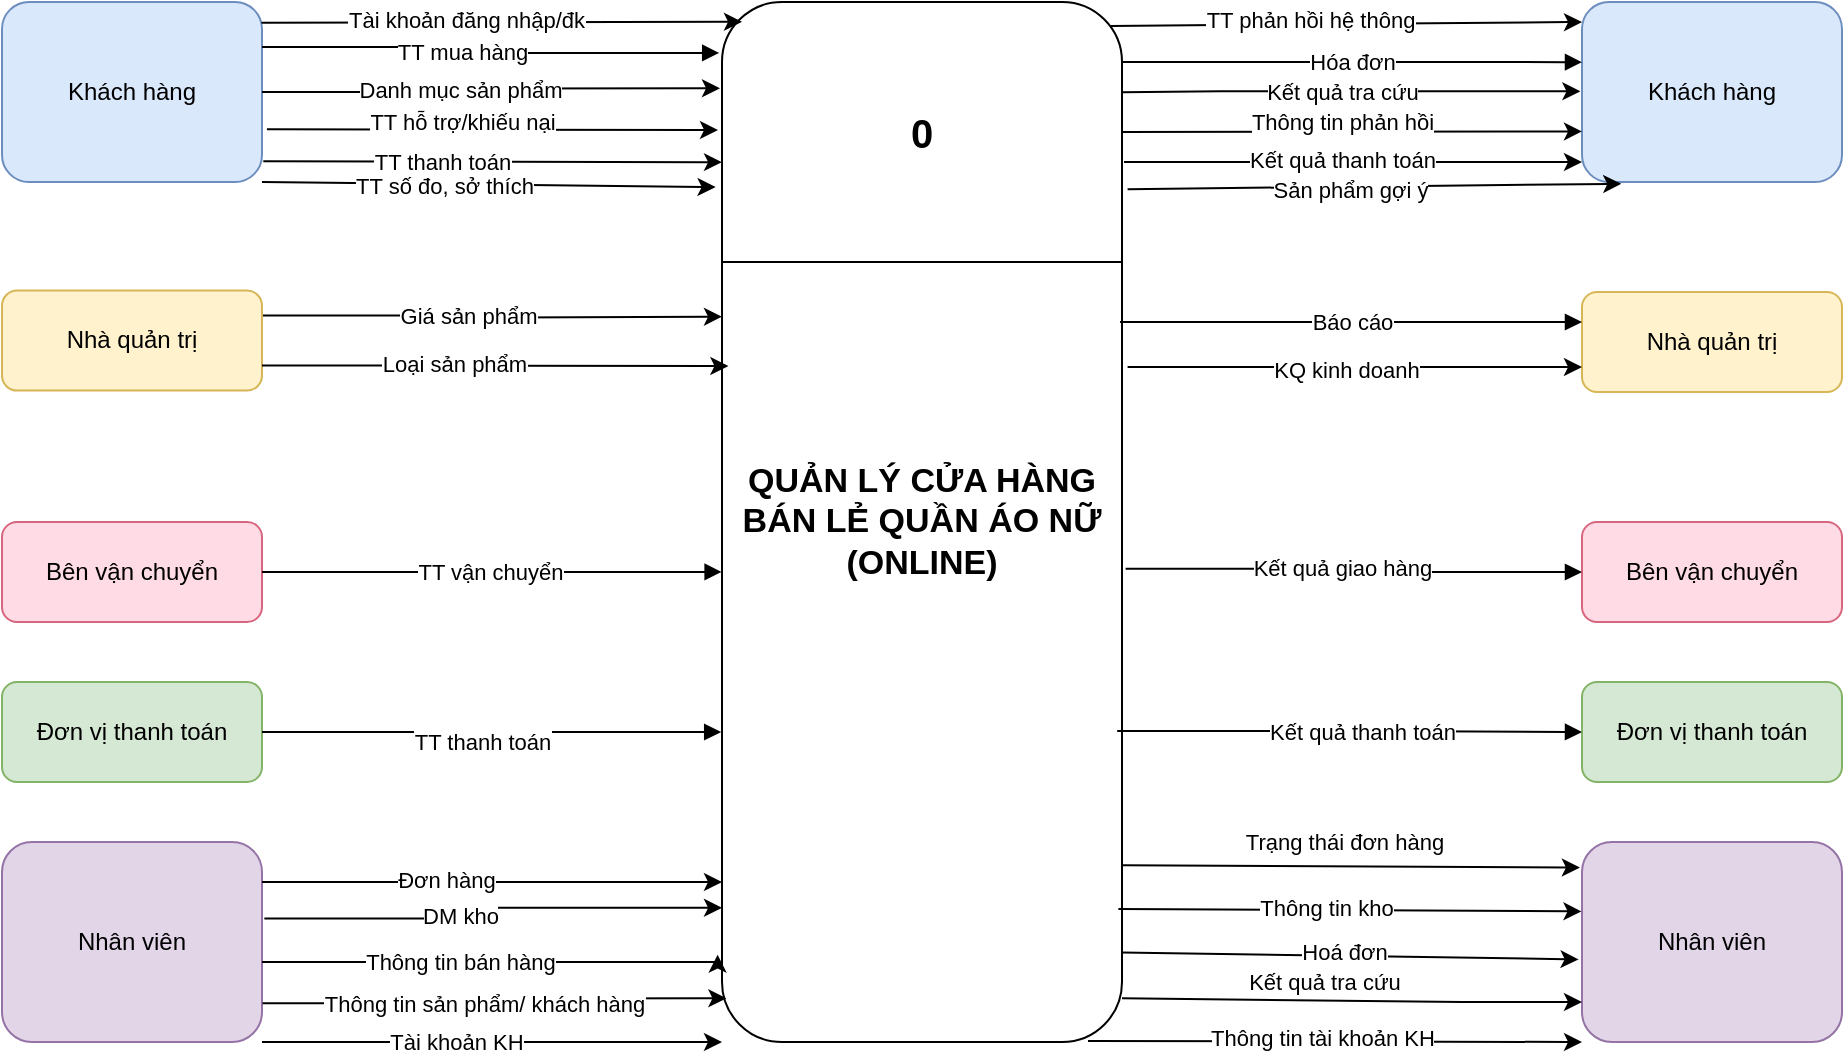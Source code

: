<mxfile version="26.1.1" pages="3">
  <diagram id="DFD_Muc0_Style" name="DFD mức ngữ cảnh">
    <mxGraphModel dx="1070" dy="677" grid="1" gridSize="10" guides="1" tooltips="1" connect="1" arrows="1" fold="1" page="1" pageScale="1" pageWidth="1275" pageHeight="1650" background="#FFFFFF" math="0" shadow="0">
      <root>
        <mxCell id="0" />
        <mxCell id="1" parent="0" />
        <mxCell id="Process0" value="&lt;font style=&quot;font-size: 17px;&quot;&gt;QUẢN LÝ CỬA HÀNG BÁN LẺ QUẦN ÁO NỮ (ONLINE)&lt;/font&gt;" style="shape=rectangle;rounded=1;whiteSpace=wrap;html=1;align=center;verticalAlign=middle;fontSize=14;fontStyle=1;strokeColor=#000000;fillColor=#ffffff;" parent="1" vertex="1">
          <mxGeometry x="420" y="40" width="200" height="520" as="geometry" />
        </mxCell>
        <mxCell id="E1L" value="Khách hàng" style="shape=rectangle;rounded=1;whiteSpace=wrap;html=1;fillColor=#dae8fc;strokeColor=#6c8ebf;fontSize=12;align=center;" parent="1" vertex="1">
          <mxGeometry x="60" y="40" width="130" height="90" as="geometry" />
        </mxCell>
        <mxCell id="Flow1" value="TT mua hàng" style="edgeStyle=elbowEdgeStyle;rounded=1;orthogonalLoop=1;jettySize=auto;html=1;strokeWidth=1;endArrow=block;fontSize=11;entryX=-0.007;entryY=0.049;entryDx=0;entryDy=0;entryPerimeter=0;exitX=1;exitY=0.25;exitDx=0;exitDy=0;" parent="1" source="E1L" target="Process0" edge="1">
          <mxGeometry x="-0.142" y="-2" relative="1" as="geometry">
            <mxPoint as="offset" />
          </mxGeometry>
        </mxCell>
        <mxCell id="SybfVE6GTZZQ5jV9RY9G-7" style="edgeStyle=orthogonalEdgeStyle;rounded=0;orthogonalLoop=1;jettySize=auto;html=1;exitX=1;exitY=0.25;exitDx=0;exitDy=0;" parent="1" source="E2L" edge="1">
          <mxGeometry relative="1" as="geometry">
            <mxPoint x="420" y="197.333" as="targetPoint" />
          </mxGeometry>
        </mxCell>
        <mxCell id="SybfVE6GTZZQ5jV9RY9G-8" value="Giá sản phẩm" style="edgeLabel;html=1;align=center;verticalAlign=middle;resizable=0;points=[];" parent="SybfVE6GTZZQ5jV9RY9G-7" vertex="1" connectable="0">
          <mxGeometry x="-0.11" relative="1" as="geometry">
            <mxPoint as="offset" />
          </mxGeometry>
        </mxCell>
        <mxCell id="E2L" value="Nhà quản trị" style="shape=rectangle;rounded=1;whiteSpace=wrap;html=1;fillColor=#fff2cc;strokeColor=#d6b656;fontSize=12;align=center;" parent="1" vertex="1">
          <mxGeometry x="60" y="184.29" width="130" height="50" as="geometry" />
        </mxCell>
        <mxCell id="E3L" value="Bên vận chuyển" style="shape=rectangle;rounded=1;whiteSpace=wrap;html=1;fillColor=#ffdce5;strokeColor=#d6667e;fontSize=12;align=center;" parent="1" vertex="1">
          <mxGeometry x="60" y="300" width="130" height="50" as="geometry" />
        </mxCell>
        <mxCell id="Flow3" value="TT vận chuyển" style="edgeStyle=elbowEdgeStyle;rounded=1;orthogonalLoop=1;jettySize=auto;html=1;strokeWidth=1;endArrow=block;fontSize=11;entryX=-0.001;entryY=0.548;entryDx=0;entryDy=0;entryPerimeter=0;" parent="1" source="E3L" target="Process0" edge="1">
          <mxGeometry x="0.006" y="-1" relative="1" as="geometry">
            <mxPoint x="420" y="310" as="targetPoint" />
            <Array as="points" />
            <mxPoint x="-1" y="-1" as="offset" />
          </mxGeometry>
        </mxCell>
        <mxCell id="E4L" value="Đơn vị thanh toán" style="shape=rectangle;rounded=1;whiteSpace=wrap;html=1;fillColor=#d5e8d4;strokeColor=#82b366;fontSize=12;align=center;" parent="1" vertex="1">
          <mxGeometry x="60" y="380" width="130" height="50" as="geometry" />
        </mxCell>
        <mxCell id="Flow4" value="TT thanh toán" style="edgeStyle=elbowEdgeStyle;rounded=1;orthogonalLoop=1;jettySize=auto;html=1;strokeWidth=1;endArrow=block;fontSize=11;entryX=-0.002;entryY=0.702;entryDx=0;entryDy=0;entryPerimeter=0;elbow=vertical;" parent="1" source="E4L" target="Process0" edge="1">
          <mxGeometry x="-0.042" y="-5" relative="1" as="geometry">
            <mxPoint x="420" y="445" as="targetPoint" />
            <mxPoint as="offset" />
          </mxGeometry>
        </mxCell>
        <mxCell id="E1R" value="Khách hàng" style="shape=rectangle;rounded=1;whiteSpace=wrap;html=1;fillColor=#dae8fc;strokeColor=#6c8ebf;fontSize=12;align=center;" parent="1" vertex="1">
          <mxGeometry x="850" y="40" width="130" height="90" as="geometry" />
        </mxCell>
        <mxCell id="Flow5" value="Hóa đơn" style="edgeStyle=elbowEdgeStyle;rounded=1;orthogonalLoop=1;jettySize=auto;html=1;strokeWidth=1;endArrow=block;fontSize=11;entryX=-0.016;entryY=0.336;entryDx=0;entryDy=0;entryPerimeter=0;" parent="1" edge="1">
          <mxGeometry relative="1" as="geometry">
            <Array as="points" />
            <mxPoint x="620" y="70" as="sourcePoint" />
            <mxPoint x="850.0" y="70.08" as="targetPoint" />
          </mxGeometry>
        </mxCell>
        <mxCell id="E2R" value="Nhà quản trị" style="shape=rectangle;rounded=1;whiteSpace=wrap;html=1;fillColor=#fff2cc;strokeColor=#d6b656;fontSize=12;align=center;" parent="1" vertex="1">
          <mxGeometry x="850" y="185" width="130" height="50" as="geometry" />
        </mxCell>
        <mxCell id="Flow6" value="Báo cáo" style="edgeStyle=elbowEdgeStyle;rounded=1;orthogonalLoop=1;jettySize=auto;html=1;strokeWidth=1;endArrow=block;fontSize=11;" parent="1" edge="1">
          <mxGeometry relative="1" as="geometry">
            <mxPoint x="619" y="200" as="sourcePoint" />
            <mxPoint x="850" y="200" as="targetPoint" />
          </mxGeometry>
        </mxCell>
        <mxCell id="E3R" value="Bên vận chuyển" style="shape=rectangle;rounded=1;whiteSpace=wrap;html=1;fillColor=#ffdce5;strokeColor=#d6667e;fontSize=12;align=center;" parent="1" vertex="1">
          <mxGeometry x="850" y="300" width="130" height="50" as="geometry" />
        </mxCell>
        <mxCell id="Flow7" value="Kết quả giao hàng" style="edgeStyle=elbowEdgeStyle;rounded=1;orthogonalLoop=1;jettySize=auto;html=1;strokeWidth=1;endArrow=block;fontSize=11;exitX=1.009;exitY=0.545;exitDx=0;exitDy=0;exitPerimeter=0;" parent="1" source="Process0" target="E3R" edge="1">
          <mxGeometry x="-0.058" relative="1" as="geometry">
            <mxPoint x="630" y="305" as="sourcePoint" />
            <mxPoint as="offset" />
          </mxGeometry>
        </mxCell>
        <mxCell id="E4R" value="Đơn vị thanh toán" style="shape=rectangle;rounded=1;whiteSpace=wrap;html=1;fillColor=#d5e8d4;strokeColor=#82b366;fontSize=12;align=center;" parent="1" vertex="1">
          <mxGeometry x="850" y="380" width="130" height="50" as="geometry" />
        </mxCell>
        <mxCell id="Flow8" value="Kết quả thanh toán" style="edgeStyle=elbowEdgeStyle;rounded=1;orthogonalLoop=1;jettySize=auto;html=1;strokeWidth=1;endArrow=block;fontSize=11;exitX=0.988;exitY=0.701;exitDx=0;exitDy=0;exitPerimeter=0;" parent="1" source="Process0" target="E4R" edge="1">
          <mxGeometry x="0.055" relative="1" as="geometry">
            <mxPoint x="630" y="405" as="sourcePoint" />
            <mxPoint as="offset" />
          </mxGeometry>
        </mxCell>
        <mxCell id="sacwl1poV_7BPJyIdJVe-3" value="" style="endArrow=none;html=1;rounded=0;entryX=0;entryY=0.25;entryDx=0;entryDy=0;exitX=1;exitY=0.25;exitDx=0;exitDy=0;" parent="1" source="Process0" target="Process0" edge="1">
          <mxGeometry width="50" height="50" relative="1" as="geometry">
            <mxPoint x="550" y="370" as="sourcePoint" />
            <mxPoint x="600" y="320" as="targetPoint" />
          </mxGeometry>
        </mxCell>
        <mxCell id="sacwl1poV_7BPJyIdJVe-4" value="&lt;b&gt;&lt;font style=&quot;font-size: 20px;&quot;&gt;0&lt;/font&gt;&lt;/b&gt;" style="text;html=1;align=center;verticalAlign=middle;whiteSpace=wrap;rounded=0;" parent="1" vertex="1">
          <mxGeometry x="490" y="90" width="60" height="30" as="geometry" />
        </mxCell>
        <mxCell id="sacwl1poV_7BPJyIdJVe-7" value="Nhân viên" style="shape=rectangle;rounded=1;whiteSpace=wrap;html=1;fillColor=#e1d5e7;strokeColor=#9673a6;fontSize=12;align=center;" parent="1" vertex="1">
          <mxGeometry x="60" y="460" width="130" height="100" as="geometry" />
        </mxCell>
        <mxCell id="sacwl1poV_7BPJyIdJVe-8" value="Nhân viên" style="shape=rectangle;rounded=1;whiteSpace=wrap;html=1;fillColor=#e1d5e7;strokeColor=#9673a6;fontSize=12;align=center;" parent="1" vertex="1">
          <mxGeometry x="850" y="460" width="130" height="100" as="geometry" />
        </mxCell>
        <mxCell id="sacwl1poV_7BPJyIdJVe-9" style="edgeStyle=orthogonalEdgeStyle;rounded=0;orthogonalLoop=1;jettySize=auto;html=1;exitX=0.5;exitY=1;exitDx=0;exitDy=0;" parent="1" source="E2L" target="E2L" edge="1">
          <mxGeometry relative="1" as="geometry" />
        </mxCell>
        <mxCell id="sacwl1poV_7BPJyIdJVe-11" style="edgeStyle=orthogonalEdgeStyle;rounded=0;orthogonalLoop=1;jettySize=auto;html=1;entryX=-0.011;entryY=0.916;entryDx=0;entryDy=0;entryPerimeter=0;" parent="1" target="Process0" edge="1">
          <mxGeometry relative="1" as="geometry">
            <mxPoint x="190" y="520" as="sourcePoint" />
            <Array as="points">
              <mxPoint x="418" y="520" />
            </Array>
          </mxGeometry>
        </mxCell>
        <mxCell id="sacwl1poV_7BPJyIdJVe-12" value="Thông tin bán hàng" style="edgeLabel;html=1;align=center;verticalAlign=middle;resizable=0;points=[];" parent="sacwl1poV_7BPJyIdJVe-11" vertex="1" connectable="0">
          <mxGeometry x="-0.237" y="-1" relative="1" as="geometry">
            <mxPoint x="10" y="-1" as="offset" />
          </mxGeometry>
        </mxCell>
        <mxCell id="sacwl1poV_7BPJyIdJVe-16" value="" style="edgeStyle=none;orthogonalLoop=1;jettySize=auto;html=1;rounded=0;exitX=0.991;exitY=0.872;exitDx=0;exitDy=0;exitPerimeter=0;entryX=-0.002;entryY=0.347;entryDx=0;entryDy=0;entryPerimeter=0;" parent="1" source="Process0" target="sacwl1poV_7BPJyIdJVe-8" edge="1">
          <mxGeometry width="100" relative="1" as="geometry">
            <mxPoint x="623" y="510" as="sourcePoint" />
            <mxPoint x="850" y="500" as="targetPoint" />
            <Array as="points" />
          </mxGeometry>
        </mxCell>
        <mxCell id="wkRjpu9WaUnzK2j_CELc-2" value="Thông tin kho" style="edgeLabel;html=1;align=center;verticalAlign=middle;resizable=0;points=[];" vertex="1" connectable="0" parent="sacwl1poV_7BPJyIdJVe-16">
          <mxGeometry x="-0.104" y="1" relative="1" as="geometry">
            <mxPoint as="offset" />
          </mxGeometry>
        </mxCell>
        <mxCell id="SybfVE6GTZZQ5jV9RY9G-1" style="edgeStyle=orthogonalEdgeStyle;rounded=0;orthogonalLoop=1;jettySize=auto;html=1;exitX=1;exitY=0.75;exitDx=0;exitDy=0;entryX=0.016;entryY=0.35;entryDx=0;entryDy=0;entryPerimeter=0;" parent="1" source="E2L" target="Process0" edge="1">
          <mxGeometry relative="1" as="geometry" />
        </mxCell>
        <mxCell id="SybfVE6GTZZQ5jV9RY9G-4" value="Loại sản phẩm" style="edgeLabel;html=1;align=center;verticalAlign=middle;resizable=0;points=[];" parent="SybfVE6GTZZQ5jV9RY9G-1" vertex="1" connectable="0">
          <mxGeometry x="-0.402" y="1" relative="1" as="geometry">
            <mxPoint x="26" as="offset" />
          </mxGeometry>
        </mxCell>
        <mxCell id="SybfVE6GTZZQ5jV9RY9G-9" value="" style="endArrow=classic;html=1;rounded=0;exitX=1.004;exitY=0.097;exitDx=0;exitDy=0;exitPerimeter=0;" parent="1" edge="1">
          <mxGeometry width="50" height="50" relative="1" as="geometry">
            <mxPoint x="620" y="85.11" as="sourcePoint" />
            <mxPoint x="849.2" y="84.67" as="targetPoint" />
            <Array as="points">
              <mxPoint x="669.2" y="84.67" />
            </Array>
          </mxGeometry>
        </mxCell>
        <mxCell id="SybfVE6GTZZQ5jV9RY9G-11" value="" style="endArrow=classic;html=1;rounded=0;exitX=1.014;exitY=0.351;exitDx=0;exitDy=0;exitPerimeter=0;entryX=0;entryY=0.75;entryDx=0;entryDy=0;" parent="1" source="Process0" target="E2R" edge="1">
          <mxGeometry width="50" height="50" relative="1" as="geometry">
            <mxPoint x="710" y="270" as="sourcePoint" />
            <mxPoint x="800" y="220" as="targetPoint" />
          </mxGeometry>
        </mxCell>
        <mxCell id="SybfVE6GTZZQ5jV9RY9G-12" value="KQ kinh doanh" style="edgeLabel;html=1;align=center;verticalAlign=middle;resizable=0;points=[];" parent="SybfVE6GTZZQ5jV9RY9G-11" vertex="1" connectable="0">
          <mxGeometry x="-0.197" y="-1" relative="1" as="geometry">
            <mxPoint x="18" as="offset" />
          </mxGeometry>
        </mxCell>
        <mxCell id="SybfVE6GTZZQ5jV9RY9G-13" style="edgeStyle=orthogonalEdgeStyle;rounded=0;orthogonalLoop=1;jettySize=auto;html=1;entryX=0.011;entryY=0.958;entryDx=0;entryDy=0;entryPerimeter=0;exitX=1.002;exitY=0.806;exitDx=0;exitDy=0;exitPerimeter=0;" parent="1" source="sacwl1poV_7BPJyIdJVe-7" target="Process0" edge="1">
          <mxGeometry relative="1" as="geometry">
            <mxPoint x="190" y="536" as="sourcePoint" />
          </mxGeometry>
        </mxCell>
        <mxCell id="SybfVE6GTZZQ5jV9RY9G-15" value="Thông tin sản phẩm/ khách hàng" style="edgeLabel;html=1;align=center;verticalAlign=middle;resizable=0;points=[];" parent="SybfVE6GTZZQ5jV9RY9G-13" vertex="1" connectable="0">
          <mxGeometry x="-0.216" relative="1" as="geometry">
            <mxPoint x="18" as="offset" />
          </mxGeometry>
        </mxCell>
        <mxCell id="SybfVE6GTZZQ5jV9RY9G-14" style="edgeStyle=orthogonalEdgeStyle;rounded=0;orthogonalLoop=1;jettySize=auto;html=1;exitX=1.009;exitY=0.382;exitDx=0;exitDy=0;entryX=0;entryY=0.871;entryDx=0;entryDy=0;entryPerimeter=0;exitPerimeter=0;" parent="1" source="sacwl1poV_7BPJyIdJVe-7" target="Process0" edge="1">
          <mxGeometry relative="1" as="geometry">
            <mxPoint x="410" y="485" as="targetPoint" />
          </mxGeometry>
        </mxCell>
        <mxCell id="SybfVE6GTZZQ5jV9RY9G-16" value="DM kho" style="edgeLabel;html=1;align=center;verticalAlign=middle;resizable=0;points=[];" parent="SybfVE6GTZZQ5jV9RY9G-14" vertex="1" connectable="0">
          <mxGeometry x="-0.471" y="2" relative="1" as="geometry">
            <mxPoint x="36" y="1" as="offset" />
          </mxGeometry>
        </mxCell>
        <mxCell id="SybfVE6GTZZQ5jV9RY9G-17" style="edgeStyle=orthogonalEdgeStyle;rounded=0;orthogonalLoop=1;jettySize=auto;html=1;" parent="1" edge="1">
          <mxGeometry relative="1" as="geometry">
            <mxPoint x="190" y="480" as="sourcePoint" />
            <mxPoint x="420" y="480" as="targetPoint" />
            <Array as="points">
              <mxPoint x="190" y="480" />
              <mxPoint x="417" y="480" />
            </Array>
          </mxGeometry>
        </mxCell>
        <mxCell id="SybfVE6GTZZQ5jV9RY9G-18" value="Đơn hàng" style="edgeLabel;html=1;align=center;verticalAlign=middle;resizable=0;points=[];" parent="SybfVE6GTZZQ5jV9RY9G-17" vertex="1" connectable="0">
          <mxGeometry x="-0.198" y="1" relative="1" as="geometry">
            <mxPoint as="offset" />
          </mxGeometry>
        </mxCell>
        <mxCell id="SybfVE6GTZZQ5jV9RY9G-19" value="" style="endArrow=classic;html=1;rounded=0;exitX=0.999;exitY=0.914;exitDx=0;exitDy=0;exitPerimeter=0;entryX=-0.013;entryY=0.587;entryDx=0;entryDy=0;entryPerimeter=0;" parent="1" source="Process0" target="sacwl1poV_7BPJyIdJVe-8" edge="1">
          <mxGeometry width="50" height="50" relative="1" as="geometry">
            <mxPoint x="560" y="450" as="sourcePoint" />
            <mxPoint x="610" y="400" as="targetPoint" />
          </mxGeometry>
        </mxCell>
        <mxCell id="SybfVE6GTZZQ5jV9RY9G-23" value="Trạng thái đơn hàng" style="edgeLabel;html=1;align=center;verticalAlign=middle;resizable=0;points=[];" parent="SybfVE6GTZZQ5jV9RY9G-19" vertex="1" connectable="0">
          <mxGeometry x="-0.486" y="2" relative="1" as="geometry">
            <mxPoint x="52" y="-54" as="offset" />
          </mxGeometry>
        </mxCell>
        <mxCell id="wkRjpu9WaUnzK2j_CELc-5" value="Hoá đơn" style="edgeLabel;html=1;align=center;verticalAlign=middle;resizable=0;points=[];" vertex="1" connectable="0" parent="SybfVE6GTZZQ5jV9RY9G-19">
          <mxGeometry x="-0.24" y="2" relative="1" as="geometry">
            <mxPoint x="24" as="offset" />
          </mxGeometry>
        </mxCell>
        <mxCell id="SybfVE6GTZZQ5jV9RY9G-20" value="" style="endArrow=classic;html=1;rounded=0;exitX=0.999;exitY=0.83;exitDx=0;exitDy=0;exitPerimeter=0;entryX=-0.008;entryY=0.128;entryDx=0;entryDy=0;entryPerimeter=0;" parent="1" source="Process0" target="sacwl1poV_7BPJyIdJVe-8" edge="1">
          <mxGeometry width="50" height="50" relative="1" as="geometry">
            <mxPoint x="560" y="450" as="sourcePoint" />
            <mxPoint x="800" y="480" as="targetPoint" />
          </mxGeometry>
        </mxCell>
        <mxCell id="SybfVE6GTZZQ5jV9RY9G-22" value="Kết quả tra cứu" style="edgeLabel;html=1;align=center;verticalAlign=middle;resizable=0;points=[];" parent="SybfVE6GTZZQ5jV9RY9G-20" vertex="1" connectable="0">
          <mxGeometry x="-0.29" y="1" relative="1" as="geometry">
            <mxPoint x="19" y="59" as="offset" />
          </mxGeometry>
        </mxCell>
        <mxCell id="SybfVE6GTZZQ5jV9RY9G-21" value="" style="endArrow=classic;html=1;rounded=0;exitX=1;exitY=0.958;exitDx=0;exitDy=0;exitPerimeter=0;entryX=0;entryY=0.8;entryDx=0;entryDy=0;entryPerimeter=0;" parent="1" source="Process0" target="sacwl1poV_7BPJyIdJVe-8" edge="1">
          <mxGeometry width="50" height="50" relative="1" as="geometry">
            <mxPoint x="560" y="450" as="sourcePoint" />
            <mxPoint x="800" y="540" as="targetPoint" />
            <Array as="points">
              <mxPoint x="790" y="540" />
            </Array>
          </mxGeometry>
        </mxCell>
        <mxCell id="KHAyR4WjoF4AcQPxDaFb-1" style="edgeStyle=orthogonalEdgeStyle;rounded=0;orthogonalLoop=1;jettySize=auto;html=1;exitX=1;exitY=0.5;exitDx=0;exitDy=0;entryX=-0.005;entryY=0.083;entryDx=0;entryDy=0;entryPerimeter=0;" parent="1" source="E1L" target="Process0" edge="1">
          <mxGeometry relative="1" as="geometry">
            <mxPoint x="410" y="120" as="targetPoint" />
            <Array as="points">
              <mxPoint x="303" y="85" />
            </Array>
          </mxGeometry>
        </mxCell>
        <mxCell id="KHAyR4WjoF4AcQPxDaFb-2" value="Danh mục sản phẩm" style="edgeLabel;html=1;align=center;verticalAlign=middle;resizable=0;points=[];" parent="KHAyR4WjoF4AcQPxDaFb-1" vertex="1" connectable="0">
          <mxGeometry x="-0.144" y="1" relative="1" as="geometry">
            <mxPoint as="offset" />
          </mxGeometry>
        </mxCell>
        <mxCell id="KHAyR4WjoF4AcQPxDaFb-5" value="" style="endArrow=classic;html=1;rounded=0;entryX=0;entryY=0.75;entryDx=0;entryDy=0;" parent="1" edge="1">
          <mxGeometry width="50" height="50" relative="1" as="geometry">
            <mxPoint x="620" y="105" as="sourcePoint" />
            <mxPoint x="850" y="104.69" as="targetPoint" />
          </mxGeometry>
        </mxCell>
        <mxCell id="KHAyR4WjoF4AcQPxDaFb-6" value="Kết quả tra cứu" style="edgeLabel;html=1;align=center;verticalAlign=middle;resizable=0;points=[];" parent="KHAyR4WjoF4AcQPxDaFb-5" vertex="1" connectable="0">
          <mxGeometry x="-0.032" y="1" relative="1" as="geometry">
            <mxPoint x="-2" y="-19" as="offset" />
          </mxGeometry>
        </mxCell>
        <mxCell id="wkRjpu9WaUnzK2j_CELc-1" value="Thông tin phản hồi" style="edgeLabel;html=1;align=center;verticalAlign=middle;resizable=0;points=[];" vertex="1" connectable="0" parent="KHAyR4WjoF4AcQPxDaFb-5">
          <mxGeometry x="-0.032" y="1" relative="1" as="geometry">
            <mxPoint x="-2" y="-4" as="offset" />
          </mxGeometry>
        </mxCell>
        <mxCell id="KHAyR4WjoF4AcQPxDaFb-7" value="" style="endArrow=classic;html=1;rounded=0;exitX=1.019;exitY=0.707;exitDx=0;exitDy=0;exitPerimeter=0;" parent="1" source="E1L" edge="1">
          <mxGeometry width="50" height="50" relative="1" as="geometry">
            <mxPoint x="290" y="200" as="sourcePoint" />
            <mxPoint x="418" y="104" as="targetPoint" />
          </mxGeometry>
        </mxCell>
        <mxCell id="KHAyR4WjoF4AcQPxDaFb-10" value="TT hỗ trợ/khiếu nại" style="edgeLabel;html=1;align=center;verticalAlign=middle;resizable=0;points=[];" parent="KHAyR4WjoF4AcQPxDaFb-7" vertex="1" connectable="0">
          <mxGeometry x="-0.33" y="-1" relative="1" as="geometry">
            <mxPoint x="22" y="-5" as="offset" />
          </mxGeometry>
        </mxCell>
        <mxCell id="KHAyR4WjoF4AcQPxDaFb-8" value="" style="endArrow=classic;html=1;rounded=0;exitX=1.005;exitY=0.885;exitDx=0;exitDy=0;exitPerimeter=0;entryX=0;entryY=0.154;entryDx=0;entryDy=0;entryPerimeter=0;" parent="1" source="E1L" target="Process0" edge="1">
          <mxGeometry width="50" height="50" relative="1" as="geometry">
            <mxPoint x="202" y="114" as="sourcePoint" />
            <mxPoint x="428" y="114" as="targetPoint" />
          </mxGeometry>
        </mxCell>
        <mxCell id="KHAyR4WjoF4AcQPxDaFb-11" value="TT thanh toán" style="edgeLabel;html=1;align=center;verticalAlign=middle;resizable=0;points=[];" parent="KHAyR4WjoF4AcQPxDaFb-8" vertex="1" connectable="0">
          <mxGeometry x="-0.36" y="1" relative="1" as="geometry">
            <mxPoint x="16" y="1" as="offset" />
          </mxGeometry>
        </mxCell>
        <mxCell id="KHAyR4WjoF4AcQPxDaFb-9" value="" style="endArrow=classic;html=1;rounded=0;exitX=0.998;exitY=0.115;exitDx=0;exitDy=0;exitPerimeter=0;entryX=0.05;entryY=0.019;entryDx=0;entryDy=0;entryPerimeter=0;" parent="1" source="E1L" target="Process0" edge="1">
          <mxGeometry width="50" height="50" relative="1" as="geometry">
            <mxPoint x="201" y="130" as="sourcePoint" />
            <mxPoint x="430" y="130" as="targetPoint" />
          </mxGeometry>
        </mxCell>
        <mxCell id="KHAyR4WjoF4AcQPxDaFb-12" value="Tài khoản đăng nhập/đk" style="edgeLabel;html=1;align=center;verticalAlign=middle;resizable=0;points=[];" parent="KHAyR4WjoF4AcQPxDaFb-9" vertex="1" connectable="0">
          <mxGeometry x="-0.149" y="1" relative="1" as="geometry">
            <mxPoint as="offset" />
          </mxGeometry>
        </mxCell>
        <mxCell id="KHAyR4WjoF4AcQPxDaFb-13" value="" style="endArrow=classic;html=1;rounded=0;exitX=0.971;exitY=0.023;exitDx=0;exitDy=0;exitPerimeter=0;" parent="1" source="Process0" edge="1">
          <mxGeometry width="50" height="50" relative="1" as="geometry">
            <mxPoint x="430" y="190" as="sourcePoint" />
            <mxPoint x="850" y="50" as="targetPoint" />
          </mxGeometry>
        </mxCell>
        <mxCell id="KHAyR4WjoF4AcQPxDaFb-16" value="&amp;nbsp;" style="edgeLabel;html=1;align=center;verticalAlign=middle;resizable=0;points=[];" parent="KHAyR4WjoF4AcQPxDaFb-13" vertex="1" connectable="0">
          <mxGeometry x="-0.062" y="3" relative="1" as="geometry">
            <mxPoint as="offset" />
          </mxGeometry>
        </mxCell>
        <mxCell id="wkRjpu9WaUnzK2j_CELc-4" value="TT phản hồi hệ thông" style="edgeLabel;html=1;align=center;verticalAlign=middle;resizable=0;points=[];" vertex="1" connectable="0" parent="KHAyR4WjoF4AcQPxDaFb-13">
          <mxGeometry x="-0.152" y="2" relative="1" as="geometry">
            <mxPoint as="offset" />
          </mxGeometry>
        </mxCell>
        <mxCell id="KHAyR4WjoF4AcQPxDaFb-14" value="" style="endArrow=classic;html=1;rounded=0;entryX=0;entryY=0.889;entryDx=0;entryDy=0;entryPerimeter=0;" parent="1" target="E1R" edge="1">
          <mxGeometry width="50" height="50" relative="1" as="geometry">
            <mxPoint x="621" y="120" as="sourcePoint" />
            <mxPoint x="860" y="66" as="targetPoint" />
          </mxGeometry>
        </mxCell>
        <mxCell id="KHAyR4WjoF4AcQPxDaFb-17" value="Kết quả thanh toán" style="edgeLabel;html=1;align=center;verticalAlign=middle;resizable=0;points=[];" parent="KHAyR4WjoF4AcQPxDaFb-14" vertex="1" connectable="0">
          <mxGeometry x="-0.15" y="1" relative="1" as="geometry">
            <mxPoint x="11" as="offset" />
          </mxGeometry>
        </mxCell>
        <mxCell id="K2JWR9Z3EeuTU5o0A7IE-2" value="" style="endArrow=classic;html=1;rounded=0;exitX=1;exitY=1;exitDx=0;exitDy=0;entryX=0;entryY=1;entryDx=0;entryDy=0;" parent="1" source="sacwl1poV_7BPJyIdJVe-7" target="Process0" edge="1">
          <mxGeometry width="50" height="50" relative="1" as="geometry">
            <mxPoint x="440" y="440" as="sourcePoint" />
            <mxPoint x="490" y="390" as="targetPoint" />
          </mxGeometry>
        </mxCell>
        <mxCell id="K2JWR9Z3EeuTU5o0A7IE-3" value="Tài khoản KH" style="edgeLabel;html=1;align=center;verticalAlign=middle;resizable=0;points=[];" parent="K2JWR9Z3EeuTU5o0A7IE-2" vertex="1" connectable="0">
          <mxGeometry x="-0.157" relative="1" as="geometry">
            <mxPoint as="offset" />
          </mxGeometry>
        </mxCell>
        <mxCell id="VkfcsBcTqkRqmxiIMvMh-1" value="" style="endArrow=classic;html=1;rounded=0;exitX=0.915;exitY=0.999;exitDx=0;exitDy=0;entryX=0;entryY=1;entryDx=0;entryDy=0;exitPerimeter=0;" parent="1" source="Process0" target="sacwl1poV_7BPJyIdJVe-8" edge="1">
          <mxGeometry width="50" height="50" relative="1" as="geometry">
            <mxPoint x="500" y="420" as="sourcePoint" />
            <mxPoint x="550" y="370" as="targetPoint" />
          </mxGeometry>
        </mxCell>
        <mxCell id="VkfcsBcTqkRqmxiIMvMh-2" value="Thông tin tài khoản KH" style="edgeLabel;html=1;align=center;verticalAlign=middle;resizable=0;points=[];" parent="VkfcsBcTqkRqmxiIMvMh-1" vertex="1" connectable="0">
          <mxGeometry x="-0.185" y="2" relative="1" as="geometry">
            <mxPoint x="16" as="offset" />
          </mxGeometry>
        </mxCell>
        <mxCell id="IloEyi0LF0UIKYeNbzSe-3" value="" style="endArrow=classic;html=1;rounded=0;exitX=1;exitY=1;exitDx=0;exitDy=0;entryX=-0.016;entryY=0.178;entryDx=0;entryDy=0;entryPerimeter=0;" edge="1" parent="1" source="E1L" target="Process0">
          <mxGeometry width="50" height="50" relative="1" as="geometry">
            <mxPoint x="330" y="200" as="sourcePoint" />
            <mxPoint x="380" y="150" as="targetPoint" />
          </mxGeometry>
        </mxCell>
        <mxCell id="IloEyi0LF0UIKYeNbzSe-4" value="TT số đo, sở thích" style="edgeLabel;html=1;align=center;verticalAlign=middle;resizable=0;points=[];" vertex="1" connectable="0" parent="IloEyi0LF0UIKYeNbzSe-3">
          <mxGeometry x="-0.196" y="-1" relative="1" as="geometry">
            <mxPoint as="offset" />
          </mxGeometry>
        </mxCell>
        <mxCell id="IloEyi0LF0UIKYeNbzSe-5" value="" style="endArrow=classic;html=1;rounded=0;exitX=1.014;exitY=0.18;exitDx=0;exitDy=0;exitPerimeter=0;entryX=0.151;entryY=1.01;entryDx=0;entryDy=0;entryPerimeter=0;" edge="1" parent="1" source="Process0" target="E1R">
          <mxGeometry width="50" height="50" relative="1" as="geometry">
            <mxPoint x="700" y="200" as="sourcePoint" />
            <mxPoint x="750" y="150" as="targetPoint" />
          </mxGeometry>
        </mxCell>
        <mxCell id="IloEyi0LF0UIKYeNbzSe-6" value="Sản phẩm gợi ý" style="edgeLabel;html=1;align=center;verticalAlign=middle;resizable=0;points=[];" vertex="1" connectable="0" parent="IloEyi0LF0UIKYeNbzSe-5">
          <mxGeometry x="-0.101" y="-1" relative="1" as="geometry">
            <mxPoint as="offset" />
          </mxGeometry>
        </mxCell>
      </root>
    </mxGraphModel>
  </diagram>
  <diagram id="D32Jm25vuSGFytsmx8Fo" name="DFD mức 0">
    <mxGraphModel dx="1164" dy="1385" grid="1" gridSize="10" guides="1" tooltips="1" connect="1" arrows="1" fold="1" page="1" pageScale="1" pageWidth="1169" pageHeight="827" math="0" shadow="0">
      <root>
        <mxCell id="0" />
        <mxCell id="1" parent="0" />
        <mxCell id="wlnCccgobx2J8FslXlJk-3" value="&lt;font style=&quot;font-size: 15px;&quot;&gt;Hệ thống và quản trị&lt;/font&gt;" style="rounded=1;whiteSpace=wrap;html=1;" parent="1" vertex="1">
          <mxGeometry x="545" y="80" width="130" height="105" as="geometry" />
        </mxCell>
        <mxCell id="wlnCccgobx2J8FslXlJk-4" value="" style="endArrow=none;html=1;rounded=0;exitX=0;exitY=0.25;exitDx=0;exitDy=0;entryX=1;entryY=0.25;entryDx=0;entryDy=0;" parent="1" source="wlnCccgobx2J8FslXlJk-3" target="wlnCccgobx2J8FslXlJk-3" edge="1">
          <mxGeometry width="50" height="50" relative="1" as="geometry">
            <mxPoint x="585" y="320" as="sourcePoint" />
            <mxPoint x="605" y="230" as="targetPoint" />
          </mxGeometry>
        </mxCell>
        <mxCell id="wlnCccgobx2J8FslXlJk-5" value="1" style="text;html=1;align=center;verticalAlign=middle;whiteSpace=wrap;rounded=0;" parent="1" vertex="1">
          <mxGeometry x="575" y="80" width="60" height="30" as="geometry" />
        </mxCell>
        <mxCell id="wlnCccgobx2J8FslXlJk-6" value="&lt;span style=&quot;font-size: 15px;&quot;&gt;Danh mục&lt;/span&gt;" style="rounded=1;whiteSpace=wrap;html=1;" parent="1" vertex="1">
          <mxGeometry x="550" y="215" width="130" height="110" as="geometry" />
        </mxCell>
        <mxCell id="wlnCccgobx2J8FslXlJk-7" value="" style="endArrow=none;html=1;rounded=0;exitX=0;exitY=0.25;exitDx=0;exitDy=0;entryX=1;entryY=0.25;entryDx=0;entryDy=0;" parent="1" source="wlnCccgobx2J8FslXlJk-6" target="wlnCccgobx2J8FslXlJk-6" edge="1">
          <mxGeometry width="50" height="50" relative="1" as="geometry">
            <mxPoint x="600" y="355" as="sourcePoint" />
            <mxPoint x="620" y="265" as="targetPoint" />
          </mxGeometry>
        </mxCell>
        <mxCell id="wlnCccgobx2J8FslXlJk-8" value="2" style="text;html=1;align=center;verticalAlign=middle;whiteSpace=wrap;rounded=0;" parent="1" vertex="1">
          <mxGeometry x="580" y="215" width="60" height="30" as="geometry" />
        </mxCell>
        <mxCell id="wlnCccgobx2J8FslXlJk-9" value="&lt;span style=&quot;font-size: 15px;&quot;&gt;Báo cáo&lt;/span&gt;" style="rounded=1;whiteSpace=wrap;html=1;" parent="1" vertex="1">
          <mxGeometry x="550" y="510" width="130" height="110" as="geometry" />
        </mxCell>
        <mxCell id="wlnCccgobx2J8FslXlJk-10" value="" style="endArrow=none;html=1;rounded=0;exitX=0;exitY=0.25;exitDx=0;exitDy=0;entryX=1;entryY=0.25;entryDx=0;entryDy=0;" parent="1" source="wlnCccgobx2J8FslXlJk-9" target="wlnCccgobx2J8FslXlJk-9" edge="1">
          <mxGeometry width="50" height="50" relative="1" as="geometry">
            <mxPoint x="600" y="410" as="sourcePoint" />
            <mxPoint x="620" y="320" as="targetPoint" />
          </mxGeometry>
        </mxCell>
        <mxCell id="wlnCccgobx2J8FslXlJk-11" value="4" style="text;html=1;align=center;verticalAlign=middle;whiteSpace=wrap;rounded=0;" parent="1" vertex="1">
          <mxGeometry x="580" y="510" width="60" height="30" as="geometry" />
        </mxCell>
        <mxCell id="wlnCccgobx2J8FslXlJk-12" value="" style="endArrow=none;html=1;rounded=0;exitX=0;exitY=0.25;exitDx=0;exitDy=0;entryX=1;entryY=0.25;entryDx=0;entryDy=0;" parent="1" source="wlnCccgobx2J8FslXlJk-13" target="wlnCccgobx2J8FslXlJk-13" edge="1">
          <mxGeometry width="50" height="50" relative="1" as="geometry">
            <mxPoint x="600" y="560" as="sourcePoint" />
            <mxPoint x="620" y="470" as="targetPoint" />
          </mxGeometry>
        </mxCell>
        <mxCell id="wlnCccgobx2J8FslXlJk-13" value="&lt;span style=&quot;font-size: 15px;&quot;&gt;Bán hàng&lt;/span&gt;" style="rounded=1;whiteSpace=wrap;html=1;" parent="1" vertex="1">
          <mxGeometry x="550" y="360" width="130" height="110" as="geometry" />
        </mxCell>
        <mxCell id="wlnCccgobx2J8FslXlJk-14" value="3" style="text;html=1;align=center;verticalAlign=middle;whiteSpace=wrap;rounded=0;" parent="1" vertex="1">
          <mxGeometry x="580" y="360" width="60" height="30" as="geometry" />
        </mxCell>
        <mxCell id="wlnCccgobx2J8FslXlJk-17" value="" style="endArrow=none;html=1;rounded=0;exitX=0;exitY=0.25;exitDx=0;exitDy=0;entryX=1;entryY=0.25;entryDx=0;entryDy=0;elbow=vertical;" parent="1" source="wlnCccgobx2J8FslXlJk-13" target="wlnCccgobx2J8FslXlJk-13" edge="1">
          <mxGeometry width="50" height="50" relative="1" as="geometry">
            <mxPoint x="700" y="400" as="sourcePoint" />
            <mxPoint x="750" y="350" as="targetPoint" />
          </mxGeometry>
        </mxCell>
        <mxCell id="_90pq1gQmJcwrDwk8wF9-4" style="edgeStyle=orthogonalEdgeStyle;rounded=0;orthogonalLoop=1;jettySize=auto;html=1;exitX=1;exitY=0.25;exitDx=0;exitDy=0;" parent="1" source="_90pq1gQmJcwrDwk8wF9-6" edge="1">
          <mxGeometry relative="1" as="geometry">
            <mxPoint x="546.8" y="278.043" as="targetPoint" />
          </mxGeometry>
        </mxCell>
        <mxCell id="_90pq1gQmJcwrDwk8wF9-5" value="Giá sản phẩm" style="edgeLabel;html=1;align=center;verticalAlign=middle;resizable=0;points=[];" parent="_90pq1gQmJcwrDwk8wF9-4" vertex="1" connectable="0">
          <mxGeometry x="-0.11" relative="1" as="geometry">
            <mxPoint as="offset" />
          </mxGeometry>
        </mxCell>
        <mxCell id="_90pq1gQmJcwrDwk8wF9-6" value="Nhà quản trị" style="shape=rectangle;rounded=1;whiteSpace=wrap;html=1;fillColor=#fff2cc;strokeColor=#d6b656;fontSize=12;align=center;" parent="1" vertex="1">
          <mxGeometry x="200" y="265" width="130" height="50" as="geometry" />
        </mxCell>
        <mxCell id="_90pq1gQmJcwrDwk8wF9-7" value="Bên vận chuyển" style="shape=rectangle;rounded=1;whiteSpace=wrap;html=1;fillColor=#ffdce5;strokeColor=#d6667e;fontSize=12;align=center;" parent="1" vertex="1">
          <mxGeometry x="200" y="355" width="130" height="40" as="geometry" />
        </mxCell>
        <mxCell id="_90pq1gQmJcwrDwk8wF9-8" value="TT vận chuyển" style="edgeStyle=elbowEdgeStyle;rounded=1;orthogonalLoop=1;jettySize=auto;html=1;strokeWidth=1;endArrow=block;fontSize=11;entryX=-0.001;entryY=0.548;entryDx=0;entryDy=0;entryPerimeter=0;" parent="1" source="_90pq1gQmJcwrDwk8wF9-7" edge="1">
          <mxGeometry x="0.006" y="-1" relative="1" as="geometry">
            <mxPoint x="550.0" y="374.96" as="targetPoint" />
            <Array as="points" />
            <mxPoint x="-1" y="-1" as="offset" />
          </mxGeometry>
        </mxCell>
        <mxCell id="_90pq1gQmJcwrDwk8wF9-9" value="Đơn vị thanh toán" style="shape=rectangle;rounded=1;whiteSpace=wrap;html=1;fillColor=#d5e8d4;strokeColor=#82b366;fontSize=12;align=center;" parent="1" vertex="1">
          <mxGeometry x="200" y="400" width="130" height="40" as="geometry" />
        </mxCell>
        <mxCell id="_90pq1gQmJcwrDwk8wF9-10" value="Kết quả thanh toán" style="edgeStyle=elbowEdgeStyle;rounded=1;orthogonalLoop=1;jettySize=auto;html=1;strokeWidth=1;endArrow=block;fontSize=11;" parent="1" source="_90pq1gQmJcwrDwk8wF9-9" edge="1">
          <mxGeometry relative="1" as="geometry">
            <mxPoint x="550" y="420" as="targetPoint" />
          </mxGeometry>
        </mxCell>
        <mxCell id="_90pq1gQmJcwrDwk8wF9-11" value="Khách hàng" style="shape=rectangle;rounded=1;whiteSpace=wrap;html=1;fillColor=#dae8fc;strokeColor=#6c8ebf;fontSize=12;align=center;" parent="1" vertex="1">
          <mxGeometry x="890" y="60" width="130" height="40" as="geometry" />
        </mxCell>
        <mxCell id="_90pq1gQmJcwrDwk8wF9-13" value="Nhà quản trị" style="shape=rectangle;rounded=1;whiteSpace=wrap;html=1;fillColor=#fff2cc;strokeColor=#d6b656;fontSize=12;align=center;" parent="1" vertex="1">
          <mxGeometry x="891.17" y="550" width="130" height="50" as="geometry" />
        </mxCell>
        <mxCell id="_90pq1gQmJcwrDwk8wF9-14" value="Báo cáo" style="edgeStyle=elbowEdgeStyle;rounded=1;orthogonalLoop=1;jettySize=auto;html=1;strokeWidth=1;endArrow=block;fontSize=11;exitX=0.991;exitY=0.124;exitDx=0;exitDy=0;exitPerimeter=0;entryX=0;entryY=0.25;entryDx=0;entryDy=0;" parent="1" target="_90pq1gQmJcwrDwk8wF9-13" edge="1">
          <mxGeometry relative="1" as="geometry">
            <mxPoint x="680.0" y="563.64" as="sourcePoint" />
            <mxPoint x="941.17" y="565" as="targetPoint" />
          </mxGeometry>
        </mxCell>
        <mxCell id="_90pq1gQmJcwrDwk8wF9-15" value="Bên vận chuyển" style="shape=rectangle;rounded=1;whiteSpace=wrap;html=1;fillColor=#ffdce5;strokeColor=#d6667e;fontSize=12;align=center;" parent="1" vertex="1">
          <mxGeometry x="890" y="374" width="130" height="40" as="geometry" />
        </mxCell>
        <mxCell id="_90pq1gQmJcwrDwk8wF9-16" value="Yêu cầu giao hàng" style="edgeStyle=elbowEdgeStyle;rounded=1;orthogonalLoop=1;jettySize=auto;html=1;strokeWidth=1;endArrow=block;fontSize=11;exitX=1.008;exitY=0.341;exitDx=0;exitDy=0;exitPerimeter=0;" parent="1" source="wlnCccgobx2J8FslXlJk-13" target="_90pq1gQmJcwrDwk8wF9-15" edge="1">
          <mxGeometry relative="1" as="geometry">
            <mxPoint x="690" y="397" as="sourcePoint" />
          </mxGeometry>
        </mxCell>
        <mxCell id="_90pq1gQmJcwrDwk8wF9-17" value="Đơn vị thanh toán" style="shape=rectangle;rounded=1;whiteSpace=wrap;html=1;fillColor=#d5e8d4;strokeColor=#82b366;fontSize=12;align=center;" parent="1" vertex="1">
          <mxGeometry x="890" y="420" width="130" height="40" as="geometry" />
        </mxCell>
        <mxCell id="_90pq1gQmJcwrDwk8wF9-18" value="Yêu cầu thanh toán" style="edgeStyle=elbowEdgeStyle;rounded=1;orthogonalLoop=1;jettySize=auto;html=1;strokeWidth=1;endArrow=block;fontSize=11;exitX=1;exitY=0.455;exitDx=0;exitDy=0;exitPerimeter=0;" parent="1" target="_90pq1gQmJcwrDwk8wF9-17" edge="1">
          <mxGeometry relative="1" as="geometry">
            <mxPoint x="680" y="440.05" as="sourcePoint" />
          </mxGeometry>
        </mxCell>
        <mxCell id="_90pq1gQmJcwrDwk8wF9-21" value="Nhân viên" style="shape=rectangle;rounded=1;whiteSpace=wrap;html=1;fillColor=#e1d5e7;strokeColor=#9673a6;fontSize=12;align=center;" parent="1" vertex="1">
          <mxGeometry x="200.0" y="460" width="130" height="50" as="geometry" />
        </mxCell>
        <mxCell id="_90pq1gQmJcwrDwk8wF9-22" value="Nhân viên" style="shape=rectangle;rounded=1;whiteSpace=wrap;html=1;fillColor=#e1d5e7;strokeColor=#9673a6;fontSize=12;align=center;" parent="1" vertex="1">
          <mxGeometry x="890" y="480" width="130" height="40" as="geometry" />
        </mxCell>
        <mxCell id="_90pq1gQmJcwrDwk8wF9-23" style="edgeStyle=orthogonalEdgeStyle;rounded=0;orthogonalLoop=1;jettySize=auto;html=1;exitX=0.5;exitY=1;exitDx=0;exitDy=0;" parent="1" source="_90pq1gQmJcwrDwk8wF9-6" target="_90pq1gQmJcwrDwk8wF9-6" edge="1">
          <mxGeometry relative="1" as="geometry" />
        </mxCell>
        <mxCell id="_90pq1gQmJcwrDwk8wF9-28" style="edgeStyle=orthogonalEdgeStyle;rounded=0;orthogonalLoop=1;jettySize=auto;html=1;exitX=1;exitY=0.75;exitDx=0;exitDy=0;entryX=0.016;entryY=0.35;entryDx=0;entryDy=0;entryPerimeter=0;" parent="1" source="_90pq1gQmJcwrDwk8wF9-6" edge="1">
          <mxGeometry relative="1" as="geometry">
            <mxPoint x="550" y="302.71" as="targetPoint" />
          </mxGeometry>
        </mxCell>
        <mxCell id="_90pq1gQmJcwrDwk8wF9-29" value="Loại sản phẩm" style="edgeLabel;html=1;align=center;verticalAlign=middle;resizable=0;points=[];" parent="_90pq1gQmJcwrDwk8wF9-28" vertex="1" connectable="0">
          <mxGeometry x="-0.402" y="1" relative="1" as="geometry">
            <mxPoint x="26" as="offset" />
          </mxGeometry>
        </mxCell>
        <mxCell id="_90pq1gQmJcwrDwk8wF9-30" value="" style="endArrow=classic;html=1;rounded=0;exitX=1.004;exitY=0.097;exitDx=0;exitDy=0;exitPerimeter=0;entryX=0.312;entryY=0.999;entryDx=0;entryDy=0;entryPerimeter=0;" parent="1" target="0GH_xMsoqbEp2kK63t9E-1" edge="1">
          <mxGeometry width="50" height="50" relative="1" as="geometry">
            <mxPoint x="680" y="389.39" as="sourcePoint" />
            <mxPoint x="909.2" y="388.95" as="targetPoint" />
          </mxGeometry>
        </mxCell>
        <mxCell id="_90pq1gQmJcwrDwk8wF9-31" value="Thông tin phản hồi" style="edgeLabel;html=1;align=center;verticalAlign=middle;resizable=0;points=[];" parent="_90pq1gQmJcwrDwk8wF9-30" vertex="1" connectable="0">
          <mxGeometry x="-0.193" y="-3" relative="1" as="geometry">
            <mxPoint x="17" y="-3" as="offset" />
          </mxGeometry>
        </mxCell>
        <mxCell id="_90pq1gQmJcwrDwk8wF9-32" value="" style="endArrow=classic;html=1;rounded=0;exitX=0.996;exitY=0.356;exitDx=0;exitDy=0;exitPerimeter=0;entryX=0;entryY=0.75;entryDx=0;entryDy=0;" parent="1" target="_90pq1gQmJcwrDwk8wF9-13" edge="1">
          <mxGeometry width="50" height="50" relative="1" as="geometry">
            <mxPoint x="680.65" y="589.16" as="sourcePoint" />
            <mxPoint x="891.17" y="585" as="targetPoint" />
          </mxGeometry>
        </mxCell>
        <mxCell id="_90pq1gQmJcwrDwk8wF9-33" value="KQ kinh doanh" style="edgeLabel;html=1;align=center;verticalAlign=middle;resizable=0;points=[];" parent="_90pq1gQmJcwrDwk8wF9-32" vertex="1" connectable="0">
          <mxGeometry x="-0.197" y="-1" relative="1" as="geometry">
            <mxPoint x="18" as="offset" />
          </mxGeometry>
        </mxCell>
        <mxCell id="_90pq1gQmJcwrDwk8wF9-40" value="" style="endArrow=classic;html=1;rounded=0;exitX=0.993;exitY=0.886;exitDx=0;exitDy=0;exitPerimeter=0;entryX=-0.013;entryY=0.587;entryDx=0;entryDy=0;entryPerimeter=0;" parent="1" source="wlnCccgobx2J8FslXlJk-13" target="_90pq1gQmJcwrDwk8wF9-22" edge="1">
          <mxGeometry width="50" height="50" relative="1" as="geometry">
            <mxPoint x="721.6" y="685.28" as="sourcePoint" />
            <mxPoint x="711.8" y="570" as="targetPoint" />
          </mxGeometry>
        </mxCell>
        <mxCell id="_90pq1gQmJcwrDwk8wF9-41" value="Trạng thái đơn hàng" style="edgeLabel;html=1;align=center;verticalAlign=middle;resizable=0;points=[];" parent="_90pq1gQmJcwrDwk8wF9-40" vertex="1" connectable="0">
          <mxGeometry x="-0.486" y="2" relative="1" as="geometry">
            <mxPoint x="35" y="3" as="offset" />
          </mxGeometry>
        </mxCell>
        <mxCell id="_90pq1gQmJcwrDwk8wF9-44" value="" style="endArrow=classic;html=1;rounded=0;exitX=1;exitY=0.958;exitDx=0;exitDy=0;exitPerimeter=0;entryX=0;entryY=0.25;entryDx=0;entryDy=0;" parent="1" target="0GH_xMsoqbEp2kK63t9E-6" edge="1">
          <mxGeometry width="50" height="50" relative="1" as="geometry">
            <mxPoint x="675" y="118.16" as="sourcePoint" />
            <mxPoint x="840" y="120" as="targetPoint" />
            <Array as="points">
              <mxPoint x="850" y="120" />
            </Array>
          </mxGeometry>
        </mxCell>
        <mxCell id="_90pq1gQmJcwrDwk8wF9-45" value="Thông tin phản hồi hệ thống" style="edgeLabel;html=1;align=center;verticalAlign=middle;resizable=0;points=[];" parent="_90pq1gQmJcwrDwk8wF9-44" vertex="1" connectable="0">
          <mxGeometry x="-0.448" y="2" relative="1" as="geometry">
            <mxPoint x="40" as="offset" />
          </mxGeometry>
        </mxCell>
        <mxCell id="_90pq1gQmJcwrDwk8wF9-56" value="" style="endArrow=classic;html=1;rounded=0;exitX=0.952;exitY=0.017;exitDx=0;exitDy=0;exitPerimeter=0;entryX=0;entryY=0.5;entryDx=0;entryDy=0;" parent="1" target="_90pq1gQmJcwrDwk8wF9-11" edge="1">
          <mxGeometry width="50" height="50" relative="1" as="geometry">
            <mxPoint x="668.76" y="95.895" as="sourcePoint" />
            <mxPoint x="890" y="94.11" as="targetPoint" />
          </mxGeometry>
        </mxCell>
        <mxCell id="_90pq1gQmJcwrDwk8wF9-57" value="Xác nhận đn/đk" style="edgeLabel;html=1;align=center;verticalAlign=middle;resizable=0;points=[];" parent="_90pq1gQmJcwrDwk8wF9-56" vertex="1" connectable="0">
          <mxGeometry x="-0.062" y="3" relative="1" as="geometry">
            <mxPoint as="offset" />
          </mxGeometry>
        </mxCell>
        <mxCell id="_90pq1gQmJcwrDwk8wF9-58" value="" style="endArrow=classic;html=1;rounded=0;entryX=0;entryY=0.75;entryDx=0;entryDy=0;" parent="1" target="0GH_xMsoqbEp2kK63t9E-1" edge="1">
          <mxGeometry width="50" height="50" relative="1" as="geometry">
            <mxPoint x="680" y="370" as="sourcePoint" />
            <mxPoint x="909" y="281.12" as="targetPoint" />
          </mxGeometry>
        </mxCell>
        <mxCell id="_90pq1gQmJcwrDwk8wF9-59" value="Xác nhận thanh toán" style="edgeLabel;html=1;align=center;verticalAlign=middle;resizable=0;points=[];" parent="_90pq1gQmJcwrDwk8wF9-58" vertex="1" connectable="0">
          <mxGeometry x="-0.15" y="1" relative="1" as="geometry">
            <mxPoint x="11" as="offset" />
          </mxGeometry>
        </mxCell>
        <mxCell id="7WbsNP41XCuY4ispr5Ku-1" value="Khách hàng" style="shape=rectangle;rounded=1;whiteSpace=wrap;html=1;fillColor=#dae8fc;strokeColor=#6c8ebf;fontSize=12;align=center;" parent="1" vertex="1">
          <mxGeometry x="200" y="550" width="130" height="50" as="geometry" />
        </mxCell>
        <mxCell id="7WbsNP41XCuY4ispr5Ku-5" value="" style="endArrow=classic;html=1;rounded=0;exitX=1;exitY=0.5;exitDx=0;exitDy=0;entryX=0;entryY=1;entryDx=0;entryDy=0;" parent="1" source="7WbsNP41XCuY4ispr5Ku-1" target="wlnCccgobx2J8FslXlJk-13" edge="1">
          <mxGeometry width="50" height="50" relative="1" as="geometry">
            <mxPoint x="400" y="800" as="sourcePoint" />
            <mxPoint x="528" y="704" as="targetPoint" />
          </mxGeometry>
        </mxCell>
        <mxCell id="7WbsNP41XCuY4ispr5Ku-6" value="Yêu cầu hỗ trợ/khiếu nại" style="edgeLabel;html=1;align=center;verticalAlign=middle;resizable=0;points=[];" parent="7WbsNP41XCuY4ispr5Ku-5" vertex="1" connectable="0">
          <mxGeometry x="-0.33" y="-1" relative="1" as="geometry">
            <mxPoint x="22" y="-5" as="offset" />
          </mxGeometry>
        </mxCell>
        <mxCell id="7WbsNP41XCuY4ispr5Ku-7" value="" style="endArrow=classic;html=1;rounded=0;exitX=1.005;exitY=0.885;exitDx=0;exitDy=0;exitPerimeter=0;entryX=0.182;entryY=1.03;entryDx=0;entryDy=0;entryPerimeter=0;" parent="1" source="7WbsNP41XCuY4ispr5Ku-1" target="wlnCccgobx2J8FslXlJk-13" edge="1">
          <mxGeometry width="50" height="50" relative="1" as="geometry">
            <mxPoint x="312" y="714" as="sourcePoint" />
            <mxPoint x="530" y="720.08" as="targetPoint" />
          </mxGeometry>
        </mxCell>
        <mxCell id="7WbsNP41XCuY4ispr5Ku-8" value="TT thanh toán" style="edgeLabel;html=1;align=center;verticalAlign=middle;resizable=0;points=[];" parent="7WbsNP41XCuY4ispr5Ku-7" vertex="1" connectable="0">
          <mxGeometry x="-0.36" y="1" relative="1" as="geometry">
            <mxPoint x="16" y="1" as="offset" />
          </mxGeometry>
        </mxCell>
        <mxCell id="71IvIvYJ74dXX4spFyry-1" value="" style="endArrow=classic;html=1;rounded=0;exitX=1.01;exitY=0.193;exitDx=0;exitDy=0;exitPerimeter=0;entryX=0.003;entryY=0.655;entryDx=0;entryDy=0;entryPerimeter=0;" parent="1" source="_90pq1gQmJcwrDwk8wF9-21" target="wlnCccgobx2J8FslXlJk-13" edge="1">
          <mxGeometry width="50" height="50" relative="1" as="geometry">
            <mxPoint x="450" y="520" as="sourcePoint" />
            <mxPoint x="500" y="470" as="targetPoint" />
          </mxGeometry>
        </mxCell>
        <mxCell id="71IvIvYJ74dXX4spFyry-2" value="Đơn hàng" style="edgeLabel;html=1;align=center;verticalAlign=middle;resizable=0;points=[];" parent="71IvIvYJ74dXX4spFyry-1" vertex="1" connectable="0">
          <mxGeometry x="-0.042" y="2" relative="1" as="geometry">
            <mxPoint as="offset" />
          </mxGeometry>
        </mxCell>
        <mxCell id="71IvIvYJ74dXX4spFyry-3" value="Nhân viên" style="shape=rectangle;rounded=1;whiteSpace=wrap;html=1;fillColor=#e1d5e7;strokeColor=#9673a6;fontSize=12;align=center;" parent="1" vertex="1">
          <mxGeometry x="200" y="185" width="130" height="50" as="geometry" />
        </mxCell>
        <mxCell id="71IvIvYJ74dXX4spFyry-4" value="" style="endArrow=classic;html=1;rounded=0;exitX=1;exitY=1;exitDx=0;exitDy=0;entryX=0;entryY=0.5;entryDx=0;entryDy=0;" parent="1" source="71IvIvYJ74dXX4spFyry-3" target="wlnCccgobx2J8FslXlJk-6" edge="1">
          <mxGeometry width="50" height="50" relative="1" as="geometry">
            <mxPoint x="380" y="120" as="sourcePoint" />
            <mxPoint x="540" y="260" as="targetPoint" />
            <Array as="points" />
          </mxGeometry>
        </mxCell>
        <mxCell id="71IvIvYJ74dXX4spFyry-5" value="Yêu cầu cập nhật kho" style="edgeLabel;html=1;align=center;verticalAlign=middle;resizable=0;points=[];" parent="71IvIvYJ74dXX4spFyry-4" vertex="1" connectable="0">
          <mxGeometry x="-0.278" y="-2" relative="1" as="geometry">
            <mxPoint as="offset" />
          </mxGeometry>
        </mxCell>
        <mxCell id="dsPhtMTgGsJC-Dn-rm2S-1" value="" style="endArrow=classic;html=1;rounded=0;exitX=0.976;exitY=0.644;exitDx=0;exitDy=0;exitPerimeter=0;entryX=-0.013;entryY=0.818;entryDx=0;entryDy=0;entryPerimeter=0;" parent="1" source="_90pq1gQmJcwrDwk8wF9-21" target="wlnCccgobx2J8FslXlJk-13" edge="1">
          <mxGeometry width="50" height="50" relative="1" as="geometry">
            <mxPoint x="450" y="460" as="sourcePoint" />
            <mxPoint x="500" y="410" as="targetPoint" />
          </mxGeometry>
        </mxCell>
        <mxCell id="dsPhtMTgGsJC-Dn-rm2S-4" value="TT bán hàng" style="edgeLabel;html=1;align=center;verticalAlign=middle;resizable=0;points=[];" parent="dsPhtMTgGsJC-Dn-rm2S-1" vertex="1" connectable="0">
          <mxGeometry x="-0.018" y="-3" relative="1" as="geometry">
            <mxPoint y="1" as="offset" />
          </mxGeometry>
        </mxCell>
        <mxCell id="dsPhtMTgGsJC-Dn-rm2S-6" value="" style="endArrow=classic;html=1;rounded=0;exitX=1;exitY=0.5;exitDx=0;exitDy=0;" parent="1" source="71IvIvYJ74dXX4spFyry-3" edge="1">
          <mxGeometry width="50" height="50" relative="1" as="geometry">
            <mxPoint x="450" y="250" as="sourcePoint" />
            <mxPoint x="550" y="250" as="targetPoint" />
          </mxGeometry>
        </mxCell>
        <mxCell id="dsPhtMTgGsJC-Dn-rm2S-8" value="TT sản phẩm/ khách hàng" style="edgeLabel;html=1;align=center;verticalAlign=middle;resizable=0;points=[];" parent="dsPhtMTgGsJC-Dn-rm2S-6" vertex="1" connectable="0">
          <mxGeometry x="-0.111" relative="1" as="geometry">
            <mxPoint as="offset" />
          </mxGeometry>
        </mxCell>
        <mxCell id="PR5ImCFom5aqo8bq6-DF-1" value="" style="endArrow=classic;html=1;rounded=0;exitX=1;exitY=0.25;exitDx=0;exitDy=0;entryX=0.017;entryY=0.863;entryDx=0;entryDy=0;entryPerimeter=0;" parent="1" source="71IvIvYJ74dXX4spFyry-3" target="wlnCccgobx2J8FslXlJk-3" edge="1">
          <mxGeometry width="50" height="50" relative="1" as="geometry">
            <mxPoint x="470" y="230" as="sourcePoint" />
            <mxPoint x="520" y="180" as="targetPoint" />
          </mxGeometry>
        </mxCell>
        <mxCell id="PR5ImCFom5aqo8bq6-DF-2" value="Tài khoản KH" style="edgeLabel;html=1;align=center;verticalAlign=middle;resizable=0;points=[];" parent="PR5ImCFom5aqo8bq6-DF-1" vertex="1" connectable="0">
          <mxGeometry x="0.051" y="-3" relative="1" as="geometry">
            <mxPoint as="offset" />
          </mxGeometry>
        </mxCell>
        <mxCell id="PR5ImCFom5aqo8bq6-DF-3" value="Khách hàng" style="shape=rectangle;rounded=1;whiteSpace=wrap;html=1;fillColor=#dae8fc;strokeColor=#6c8ebf;fontSize=12;align=center;" parent="1" vertex="1">
          <mxGeometry x="200" y="80" width="130" height="50" as="geometry" />
        </mxCell>
        <mxCell id="PR5ImCFom5aqo8bq6-DF-11" value="" style="endArrow=classic;html=1;rounded=0;" parent="1" edge="1">
          <mxGeometry width="50" height="50" relative="1" as="geometry">
            <mxPoint x="330" y="98" as="sourcePoint" />
            <mxPoint x="540" y="98" as="targetPoint" />
          </mxGeometry>
        </mxCell>
        <mxCell id="PR5ImCFom5aqo8bq6-DF-12" value="Tài khoản đăng nhập/đk" style="edgeLabel;html=1;align=center;verticalAlign=middle;resizable=0;points=[];" parent="PR5ImCFom5aqo8bq6-DF-11" vertex="1" connectable="0">
          <mxGeometry x="-0.149" y="1" relative="1" as="geometry">
            <mxPoint as="offset" />
          </mxGeometry>
        </mxCell>
        <mxCell id="PR5ImCFom5aqo8bq6-DF-13" value="" style="endArrow=classic;html=1;rounded=0;exitX=1;exitY=0;exitDx=0;exitDy=0;entryX=-0.018;entryY=0.927;entryDx=0;entryDy=0;entryPerimeter=0;" parent="1" source="7WbsNP41XCuY4ispr5Ku-1" target="wlnCccgobx2J8FslXlJk-13" edge="1">
          <mxGeometry width="50" height="50" relative="1" as="geometry">
            <mxPoint x="580" y="470" as="sourcePoint" />
            <mxPoint x="630" y="420" as="targetPoint" />
          </mxGeometry>
        </mxCell>
        <mxCell id="PR5ImCFom5aqo8bq6-DF-14" value="TT mua hàng" style="edgeLabel;html=1;align=center;verticalAlign=middle;resizable=0;points=[];" parent="PR5ImCFom5aqo8bq6-DF-13" vertex="1" connectable="0">
          <mxGeometry x="-0.088" y="-4" relative="1" as="geometry">
            <mxPoint as="offset" />
          </mxGeometry>
        </mxCell>
        <mxCell id="O4TyVUugXfvFAEMskRKK-1" value="" style="endArrow=classic;html=1;rounded=0;exitX=1;exitY=0.75;exitDx=0;exitDy=0;entryX=0;entryY=0;entryDx=0;entryDy=0;" parent="1" source="PR5ImCFom5aqo8bq6-DF-3" target="wlnCccgobx2J8FslXlJk-6" edge="1">
          <mxGeometry width="50" height="50" relative="1" as="geometry">
            <mxPoint x="580" y="450" as="sourcePoint" />
            <mxPoint x="630" y="400" as="targetPoint" />
          </mxGeometry>
        </mxCell>
        <mxCell id="O4TyVUugXfvFAEMskRKK-2" value="Danh mục sản phẩm" style="edgeLabel;html=1;align=center;verticalAlign=middle;resizable=0;points=[];" parent="O4TyVUugXfvFAEMskRKK-1" vertex="1" connectable="0">
          <mxGeometry x="-0.369" y="2" relative="1" as="geometry">
            <mxPoint as="offset" />
          </mxGeometry>
        </mxCell>
        <mxCell id="0GH_xMsoqbEp2kK63t9E-1" value="Khách hàng" style="shape=rectangle;rounded=1;whiteSpace=wrap;html=1;fillColor=#dae8fc;strokeColor=#6c8ebf;fontSize=12;align=center;" parent="1" vertex="1">
          <mxGeometry x="890" y="242.5" width="130" height="95" as="geometry" />
        </mxCell>
        <mxCell id="0GH_xMsoqbEp2kK63t9E-2" value="" style="endArrow=classic;html=1;rounded=0;exitX=1;exitY=0.25;exitDx=0;exitDy=0;entryX=0.005;entryY=0.343;entryDx=0;entryDy=0;entryPerimeter=0;" parent="1" source="wlnCccgobx2J8FslXlJk-6" target="0GH_xMsoqbEp2kK63t9E-1" edge="1">
          <mxGeometry width="50" height="50" relative="1" as="geometry">
            <mxPoint x="880" y="360" as="sourcePoint" />
            <mxPoint x="930" y="310" as="targetPoint" />
          </mxGeometry>
        </mxCell>
        <mxCell id="0GH_xMsoqbEp2kK63t9E-3" value="Kết quả tra cứu" style="edgeLabel;html=1;align=center;verticalAlign=middle;resizable=0;points=[];" parent="0GH_xMsoqbEp2kK63t9E-2" vertex="1" connectable="0">
          <mxGeometry x="-0.179" y="-5" relative="1" as="geometry">
            <mxPoint as="offset" />
          </mxGeometry>
        </mxCell>
        <mxCell id="0GH_xMsoqbEp2kK63t9E-4" value="" style="endArrow=classic;html=1;rounded=0;exitX=0.75;exitY=0;exitDx=0;exitDy=0;entryX=0;entryY=0.5;entryDx=0;entryDy=0;" parent="1" source="wlnCccgobx2J8FslXlJk-13" target="0GH_xMsoqbEp2kK63t9E-1" edge="1">
          <mxGeometry width="50" height="50" relative="1" as="geometry">
            <mxPoint x="880" y="360" as="sourcePoint" />
            <mxPoint x="930" y="310" as="targetPoint" />
          </mxGeometry>
        </mxCell>
        <mxCell id="0GH_xMsoqbEp2kK63t9E-5" value="Hoá đơn" style="edgeLabel;html=1;align=center;verticalAlign=middle;resizable=0;points=[];" parent="0GH_xMsoqbEp2kK63t9E-4" vertex="1" connectable="0">
          <mxGeometry x="0.063" y="-3" relative="1" as="geometry">
            <mxPoint as="offset" />
          </mxGeometry>
        </mxCell>
        <mxCell id="0GH_xMsoqbEp2kK63t9E-6" value="Nhân viên" style="shape=rectangle;rounded=1;whiteSpace=wrap;html=1;fillColor=#e1d5e7;strokeColor=#9673a6;fontSize=12;align=center;" parent="1" vertex="1">
          <mxGeometry x="890" y="110" width="130" height="40" as="geometry" />
        </mxCell>
        <mxCell id="0GH_xMsoqbEp2kK63t9E-7" value="" style="endArrow=classic;html=1;rounded=0;entryX=0;entryY=0.75;entryDx=0;entryDy=0;" parent="1" target="0GH_xMsoqbEp2kK63t9E-6" edge="1">
          <mxGeometry width="50" height="50" relative="1" as="geometry">
            <mxPoint x="680" y="240" as="sourcePoint" />
            <mxPoint x="901" y="253" as="targetPoint" />
          </mxGeometry>
        </mxCell>
        <mxCell id="0GH_xMsoqbEp2kK63t9E-8" value="Kết quả tra cứu" style="edgeLabel;html=1;align=center;verticalAlign=middle;resizable=0;points=[];" parent="0GH_xMsoqbEp2kK63t9E-7" vertex="1" connectable="0">
          <mxGeometry x="-0.179" y="-5" relative="1" as="geometry">
            <mxPoint as="offset" />
          </mxGeometry>
        </mxCell>
        <mxCell id="0GH_xMsoqbEp2kK63t9E-9" value="" style="edgeStyle=none;orthogonalLoop=1;jettySize=auto;html=1;rounded=0;exitX=0.991;exitY=0.872;exitDx=0;exitDy=0;exitPerimeter=0;entryX=0;entryY=0.25;entryDx=0;entryDy=0;" parent="1" target="0GH_xMsoqbEp2kK63t9E-6" edge="1">
          <mxGeometry width="100" relative="1" as="geometry">
            <mxPoint x="670" y="215.0" as="sourcePoint" />
            <mxPoint x="852" y="216.56" as="targetPoint" />
            <Array as="points" />
          </mxGeometry>
        </mxCell>
        <mxCell id="0GH_xMsoqbEp2kK63t9E-10" value="Xác nhận cập nhật" style="edgeLabel;html=1;align=center;verticalAlign=middle;resizable=0;points=[];" parent="0GH_xMsoqbEp2kK63t9E-9" vertex="1" connectable="0">
          <mxGeometry x="-0.194" y="2" relative="1" as="geometry">
            <mxPoint as="offset" />
          </mxGeometry>
        </mxCell>
        <mxCell id="ztMZaCDoJLNJhqXli-tT-3" value="Kho DL" style="shape=partialRectangle;whiteSpace=wrap;html=1;left=0;right=0;fillColor=none;movable=1;resizable=1;rotatable=1;deletable=1;editable=1;locked=0;connectable=1;" parent="1" vertex="1">
          <mxGeometry x="360" y="620" width="120" height="40" as="geometry" />
        </mxCell>
        <mxCell id="ztMZaCDoJLNJhqXli-tT-4" value="" style="endArrow=none;html=1;rounded=0;exitX=0;exitY=1;exitDx=0;exitDy=0;entryX=0;entryY=0;entryDx=0;entryDy=0;movable=1;resizable=1;rotatable=1;deletable=1;editable=1;locked=0;connectable=1;" parent="1" source="ztMZaCDoJLNJhqXli-tT-3" target="ztMZaCDoJLNJhqXli-tT-3" edge="1">
          <mxGeometry width="50" height="50" relative="1" as="geometry">
            <mxPoint x="550" y="530" as="sourcePoint" />
            <mxPoint x="600" y="480" as="targetPoint" />
          </mxGeometry>
        </mxCell>
        <mxCell id="ztMZaCDoJLNJhqXli-tT-5" value="" style="endArrow=none;html=1;rounded=0;exitX=0.25;exitY=1;exitDx=0;exitDy=0;entryX=0.25;entryY=0;entryDx=0;entryDy=0;movable=1;resizable=1;rotatable=1;deletable=1;editable=1;locked=0;connectable=1;" parent="1" source="ztMZaCDoJLNJhqXli-tT-3" target="ztMZaCDoJLNJhqXli-tT-3" edge="1">
          <mxGeometry width="50" height="50" relative="1" as="geometry">
            <mxPoint x="550" y="530" as="sourcePoint" />
            <mxPoint x="600" y="480" as="targetPoint" />
          </mxGeometry>
        </mxCell>
        <mxCell id="ztMZaCDoJLNJhqXli-tT-6" value="Kho SP" style="shape=partialRectangle;whiteSpace=wrap;html=1;left=0;right=0;fillColor=none;movable=1;resizable=1;rotatable=1;deletable=1;editable=1;locked=0;connectable=1;" parent="1" vertex="1">
          <mxGeometry x="880" y="170" width="120" height="30" as="geometry" />
        </mxCell>
        <mxCell id="ztMZaCDoJLNJhqXli-tT-7" value="" style="endArrow=none;html=1;rounded=0;exitX=0;exitY=1;exitDx=0;exitDy=0;entryX=0;entryY=0;entryDx=0;entryDy=0;movable=1;resizable=1;rotatable=1;deletable=1;editable=1;locked=0;connectable=1;" parent="1" source="ztMZaCDoJLNJhqXli-tT-6" target="ztMZaCDoJLNJhqXli-tT-6" edge="1">
          <mxGeometry width="50" height="50" relative="1" as="geometry">
            <mxPoint x="1010" y="125" as="sourcePoint" />
            <mxPoint x="1060" y="75" as="targetPoint" />
          </mxGeometry>
        </mxCell>
        <mxCell id="ztMZaCDoJLNJhqXli-tT-8" value="" style="endArrow=none;html=1;rounded=0;exitX=0.25;exitY=1;exitDx=0;exitDy=0;entryX=0.25;entryY=0;entryDx=0;entryDy=0;movable=1;resizable=1;rotatable=1;deletable=1;editable=1;locked=0;connectable=1;" parent="1" source="ztMZaCDoJLNJhqXli-tT-6" target="ztMZaCDoJLNJhqXli-tT-6" edge="1">
          <mxGeometry width="50" height="50" relative="1" as="geometry">
            <mxPoint x="1010" y="125" as="sourcePoint" />
            <mxPoint x="1060" y="75" as="targetPoint" />
          </mxGeometry>
        </mxCell>
        <mxCell id="ztMZaCDoJLNJhqXli-tT-12" value="" style="endArrow=classic;html=1;rounded=0;exitX=1;exitY=0.75;exitDx=0;exitDy=0;entryX=-0.003;entryY=0.903;entryDx=0;entryDy=0;entryPerimeter=0;" parent="1" source="ztMZaCDoJLNJhqXli-tT-3" target="wlnCccgobx2J8FslXlJk-9" edge="1">
          <mxGeometry width="50" height="50" relative="1" as="geometry">
            <mxPoint x="730" y="560" as="sourcePoint" />
            <mxPoint x="780" y="510" as="targetPoint" />
          </mxGeometry>
        </mxCell>
        <mxCell id="ztMZaCDoJLNJhqXli-tT-13" value="" style="endArrow=classic;html=1;rounded=0;exitX=1;exitY=0.5;exitDx=0;exitDy=0;" parent="1" source="ztMZaCDoJLNJhqXli-tT-3" edge="1">
          <mxGeometry width="50" height="50" relative="1" as="geometry">
            <mxPoint x="600" y="510" as="sourcePoint" />
            <mxPoint x="570" y="470" as="targetPoint" />
          </mxGeometry>
        </mxCell>
        <mxCell id="ztMZaCDoJLNJhqXli-tT-15" value="Giá" style="shape=partialRectangle;whiteSpace=wrap;html=1;left=0;right=0;fillColor=none;movable=1;resizable=1;rotatable=1;deletable=1;editable=1;locked=0;connectable=1;" parent="1" vertex="1">
          <mxGeometry x="880" y="200" width="120" height="30" as="geometry" />
        </mxCell>
        <mxCell id="ztMZaCDoJLNJhqXli-tT-16" value="" style="endArrow=none;html=1;rounded=0;exitX=0;exitY=1;exitDx=0;exitDy=0;entryX=0;entryY=0;entryDx=0;entryDy=0;movable=1;resizable=1;rotatable=1;deletable=1;editable=1;locked=0;connectable=1;" parent="1" source="ztMZaCDoJLNJhqXli-tT-15" target="ztMZaCDoJLNJhqXli-tT-15" edge="1">
          <mxGeometry width="50" height="50" relative="1" as="geometry">
            <mxPoint x="1030" y="130" as="sourcePoint" />
            <mxPoint x="1080" y="80" as="targetPoint" />
          </mxGeometry>
        </mxCell>
        <mxCell id="ztMZaCDoJLNJhqXli-tT-17" value="" style="endArrow=none;html=1;rounded=0;exitX=0.25;exitY=1;exitDx=0;exitDy=0;entryX=0.25;entryY=0;entryDx=0;entryDy=0;movable=1;resizable=1;rotatable=1;deletable=1;editable=1;locked=0;connectable=1;" parent="1" source="ztMZaCDoJLNJhqXli-tT-15" target="ztMZaCDoJLNJhqXli-tT-15" edge="1">
          <mxGeometry width="50" height="50" relative="1" as="geometry">
            <mxPoint x="1030" y="130" as="sourcePoint" />
            <mxPoint x="1080" y="80" as="targetPoint" />
          </mxGeometry>
        </mxCell>
        <mxCell id="ztMZaCDoJLNJhqXli-tT-18" value="" style="endArrow=classic;startArrow=classic;html=1;rounded=0;exitX=0.986;exitY=0.355;exitDx=0;exitDy=0;exitPerimeter=0;" parent="1" source="wlnCccgobx2J8FslXlJk-6" edge="1">
          <mxGeometry width="50" height="50" relative="1" as="geometry">
            <mxPoint x="750" y="270" as="sourcePoint" />
            <mxPoint x="880" y="190" as="targetPoint" />
          </mxGeometry>
        </mxCell>
        <mxCell id="ztMZaCDoJLNJhqXli-tT-19" value="" style="endArrow=classic;startArrow=classic;html=1;rounded=0;exitX=1;exitY=0.5;exitDx=0;exitDy=0;" parent="1" source="wlnCccgobx2J8FslXlJk-6" edge="1">
          <mxGeometry width="50" height="50" relative="1" as="geometry">
            <mxPoint x="750" y="270" as="sourcePoint" />
            <mxPoint x="880" y="220" as="targetPoint" />
          </mxGeometry>
        </mxCell>
        <mxCell id="KXXdbG8CZ6PSh-NQ81u6-4" value="Kho DL KH" style="shape=partialRectangle;whiteSpace=wrap;html=1;left=0;right=0;fillColor=none;movable=1;resizable=1;rotatable=1;deletable=1;editable=1;locked=0;connectable=1;" vertex="1" parent="1">
          <mxGeometry x="740" y="-20" width="140" height="40" as="geometry" />
        </mxCell>
        <mxCell id="KXXdbG8CZ6PSh-NQ81u6-5" value="" style="endArrow=none;html=1;rounded=0;exitX=0;exitY=1;exitDx=0;exitDy=0;entryX=0;entryY=0;entryDx=0;entryDy=0;movable=1;resizable=1;rotatable=1;deletable=1;editable=1;locked=0;connectable=1;" edge="1" source="KXXdbG8CZ6PSh-NQ81u6-4" target="KXXdbG8CZ6PSh-NQ81u6-4" parent="1">
          <mxGeometry width="50" height="50" relative="1" as="geometry">
            <mxPoint x="990" y="-70" as="sourcePoint" />
            <mxPoint x="1040" y="-120" as="targetPoint" />
          </mxGeometry>
        </mxCell>
        <mxCell id="KXXdbG8CZ6PSh-NQ81u6-6" value="" style="endArrow=none;html=1;rounded=0;exitX=0.25;exitY=1;exitDx=0;exitDy=0;entryX=0.25;entryY=0;entryDx=0;entryDy=0;movable=1;resizable=1;rotatable=1;deletable=1;editable=1;locked=0;connectable=1;" edge="1" source="KXXdbG8CZ6PSh-NQ81u6-4" target="KXXdbG8CZ6PSh-NQ81u6-4" parent="1">
          <mxGeometry width="50" height="50" relative="1" as="geometry">
            <mxPoint x="990" y="-70" as="sourcePoint" />
            <mxPoint x="1040" y="-120" as="targetPoint" />
          </mxGeometry>
        </mxCell>
        <mxCell id="KXXdbG8CZ6PSh-NQ81u6-8" value="" style="endArrow=classic;startArrow=classic;html=1;rounded=0;exitX=0.903;exitY=-0.002;exitDx=0;exitDy=0;exitPerimeter=0;entryX=0;entryY=1;entryDx=0;entryDy=0;" edge="1" parent="1" source="wlnCccgobx2J8FslXlJk-3" target="KXXdbG8CZ6PSh-NQ81u6-4">
          <mxGeometry width="50" height="50" relative="1" as="geometry">
            <mxPoint x="610" y="60" as="sourcePoint" />
            <mxPoint x="660" y="10" as="targetPoint" />
          </mxGeometry>
        </mxCell>
        <mxCell id="gmCw4Za0axKJAkXAPfJX-1" value="" style="endArrow=classic;startArrow=classic;html=1;rounded=0;exitX=0.75;exitY=0;exitDx=0;exitDy=0;entryX=0.294;entryY=1.058;entryDx=0;entryDy=0;entryPerimeter=0;" edge="1" parent="1" source="wlnCccgobx2J8FslXlJk-6" target="KXXdbG8CZ6PSh-NQ81u6-4">
          <mxGeometry width="50" height="50" relative="1" as="geometry">
            <mxPoint x="672" y="90" as="sourcePoint" />
            <mxPoint x="850" y="50" as="targetPoint" />
          </mxGeometry>
        </mxCell>
      </root>
    </mxGraphModel>
  </diagram>
  <diagram id="uQsPKbEG9vN_SstrnjGO" name="DFD mức 1">
    <mxGraphModel dx="2198" dy="1053" grid="1" gridSize="10" guides="1" tooltips="1" connect="1" arrows="1" fold="1" page="1" pageScale="1" pageWidth="1169" pageHeight="827" math="0" shadow="0">
      <root>
        <mxCell id="0" />
        <mxCell id="1" parent="0" />
        <mxCell id="ypVFETW_lczsLlDhdHyx-1" value="Tạo hóa đơn" style="rounded=1;whiteSpace=wrap;html=1;rotation=0;" vertex="1" parent="1">
          <mxGeometry x="320" y="80" width="140" height="100" as="geometry" />
        </mxCell>
        <mxCell id="ypVFETW_lczsLlDhdHyx-2" value="" style="endArrow=none;html=1;rounded=0;" edge="1" parent="1">
          <mxGeometry width="50" height="50" relative="1" as="geometry">
            <mxPoint x="321" y="110" as="sourcePoint" />
            <mxPoint x="460" y="110" as="targetPoint" />
            <Array as="points">
              <mxPoint x="361" y="110" />
            </Array>
          </mxGeometry>
        </mxCell>
        <mxCell id="ypVFETW_lczsLlDhdHyx-3" value="1.1" style="text;html=1;align=center;verticalAlign=middle;whiteSpace=wrap;rounded=0;" vertex="1" parent="1">
          <mxGeometry x="360" y="80" width="60" height="30" as="geometry" />
        </mxCell>
        <mxCell id="ypVFETW_lczsLlDhdHyx-4" value="Xác nhận hóa đơn" style="rounded=1;whiteSpace=wrap;html=1;rotation=0;" vertex="1" parent="1">
          <mxGeometry x="320" y="220" width="140" height="100" as="geometry" />
        </mxCell>
        <mxCell id="ypVFETW_lczsLlDhdHyx-5" value="" style="endArrow=none;html=1;rounded=0;" edge="1" parent="1">
          <mxGeometry width="50" height="50" relative="1" as="geometry">
            <mxPoint x="321" y="250" as="sourcePoint" />
            <mxPoint x="460" y="250" as="targetPoint" />
            <Array as="points">
              <mxPoint x="361" y="250" />
            </Array>
          </mxGeometry>
        </mxCell>
        <mxCell id="ypVFETW_lczsLlDhdHyx-6" value="1.2" style="text;html=1;align=center;verticalAlign=middle;whiteSpace=wrap;rounded=0;" vertex="1" parent="1">
          <mxGeometry x="360" y="220" width="60" height="30" as="geometry" />
        </mxCell>
        <mxCell id="ypVFETW_lczsLlDhdHyx-7" value="Nhập DM Kho" style="rounded=1;whiteSpace=wrap;html=1;rotation=0;" vertex="1" parent="1">
          <mxGeometry x="320" y="360" width="140" height="100" as="geometry" />
        </mxCell>
        <mxCell id="ypVFETW_lczsLlDhdHyx-8" value="" style="endArrow=none;html=1;rounded=0;" edge="1" parent="1">
          <mxGeometry width="50" height="50" relative="1" as="geometry">
            <mxPoint x="321" y="390" as="sourcePoint" />
            <mxPoint x="460" y="390" as="targetPoint" />
            <Array as="points">
              <mxPoint x="361" y="390" />
            </Array>
          </mxGeometry>
        </mxCell>
        <mxCell id="ypVFETW_lczsLlDhdHyx-9" value="1.3" style="text;html=1;align=center;verticalAlign=middle;whiteSpace=wrap;rounded=0;" vertex="1" parent="1">
          <mxGeometry x="360" y="360" width="60" height="30" as="geometry" />
        </mxCell>
        <mxCell id="ypVFETW_lczsLlDhdHyx-10" value="Nhập loại sản phẩm&amp;nbsp;" style="rounded=1;whiteSpace=wrap;html=1;rotation=0;" vertex="1" parent="1">
          <mxGeometry x="320" y="500" width="140" height="100" as="geometry" />
        </mxCell>
        <mxCell id="ypVFETW_lczsLlDhdHyx-11" value="" style="endArrow=none;html=1;rounded=0;" edge="1" parent="1">
          <mxGeometry width="50" height="50" relative="1" as="geometry">
            <mxPoint x="321" y="530" as="sourcePoint" />
            <mxPoint x="460" y="530" as="targetPoint" />
            <Array as="points">
              <mxPoint x="361" y="530" />
            </Array>
          </mxGeometry>
        </mxCell>
        <mxCell id="ypVFETW_lczsLlDhdHyx-12" value="1.4" style="text;html=1;align=center;verticalAlign=middle;whiteSpace=wrap;rounded=0;" vertex="1" parent="1">
          <mxGeometry x="360" y="500" width="60" height="30" as="geometry" />
        </mxCell>
        <mxCell id="ypVFETW_lczsLlDhdHyx-13" value="Khách hàng" style="rounded=0;whiteSpace=wrap;html=1;" vertex="1" parent="1">
          <mxGeometry x="10" y="120" width="120" height="40" as="geometry" />
        </mxCell>
        <mxCell id="ypVFETW_lczsLlDhdHyx-14" value="TT hóa đơn" style="endArrow=classic;html=1;rounded=0;entryX=0;entryY=0.5;entryDx=0;entryDy=0;" edge="1" parent="1" target="ypVFETW_lczsLlDhdHyx-1">
          <mxGeometry width="50" height="50" relative="1" as="geometry">
            <mxPoint x="130" y="140" as="sourcePoint" />
            <mxPoint x="180" y="90" as="targetPoint" />
          </mxGeometry>
        </mxCell>
        <mxCell id="ypVFETW_lczsLlDhdHyx-15" value="TT hóa đơn" style="endArrow=classic;html=1;rounded=0;entryX=0.027;entryY=0.628;entryDx=0;entryDy=0;entryPerimeter=0;" edge="1" parent="1" target="ypVFETW_lczsLlDhdHyx-4">
          <mxGeometry width="50" height="50" relative="1" as="geometry">
            <mxPoint x="130" y="155" as="sourcePoint" />
            <mxPoint x="180" y="105" as="targetPoint" />
          </mxGeometry>
        </mxCell>
        <mxCell id="ypVFETW_lczsLlDhdHyx-16" value="&lt;div&gt;&lt;br&gt;&lt;/div&gt;" style="shape=partialRectangle;whiteSpace=wrap;html=1;bottom=0;right=0;fillColor=none;" vertex="1" parent="1">
          <mxGeometry x="590" y="120" width="130" height="50" as="geometry" />
        </mxCell>
        <mxCell id="ypVFETW_lczsLlDhdHyx-17" value="" style="endArrow=none;html=1;rounded=0;entryX=1;entryY=1;entryDx=0;entryDy=0;" edge="1" parent="1" target="ypVFETW_lczsLlDhdHyx-16">
          <mxGeometry width="50" height="50" relative="1" as="geometry">
            <mxPoint x="590" y="170" as="sourcePoint" />
            <mxPoint x="640" y="120" as="targetPoint" />
          </mxGeometry>
        </mxCell>
        <mxCell id="ypVFETW_lczsLlDhdHyx-18" value="" style="endArrow=none;html=1;rounded=0;" edge="1" parent="1">
          <mxGeometry width="50" height="50" relative="1" as="geometry">
            <mxPoint x="620" y="170" as="sourcePoint" />
            <mxPoint x="620" y="120" as="targetPoint" />
          </mxGeometry>
        </mxCell>
        <mxCell id="ypVFETW_lczsLlDhdHyx-19" value="DM sản phẩm&lt;div&gt;Loại sản phẩm&lt;/div&gt;" style="text;html=1;align=center;verticalAlign=middle;whiteSpace=wrap;rounded=0;" vertex="1" parent="1">
          <mxGeometry x="620" y="130" width="100" height="30" as="geometry" />
        </mxCell>
        <mxCell id="ypVFETW_lczsLlDhdHyx-20" value="&lt;div&gt;&lt;br&gt;&lt;/div&gt;" style="shape=partialRectangle;whiteSpace=wrap;html=1;bottom=0;right=0;fillColor=none;" vertex="1" parent="1">
          <mxGeometry x="590" y="209.5" width="130" height="50" as="geometry" />
        </mxCell>
        <mxCell id="ypVFETW_lczsLlDhdHyx-21" value="" style="endArrow=none;html=1;rounded=0;entryX=1;entryY=1;entryDx=0;entryDy=0;" edge="1" parent="1" target="ypVFETW_lczsLlDhdHyx-20">
          <mxGeometry width="50" height="50" relative="1" as="geometry">
            <mxPoint x="590" y="259.5" as="sourcePoint" />
            <mxPoint x="640" y="209.5" as="targetPoint" />
          </mxGeometry>
        </mxCell>
        <mxCell id="ypVFETW_lczsLlDhdHyx-22" value="" style="endArrow=none;html=1;rounded=0;" edge="1" parent="1">
          <mxGeometry width="50" height="50" relative="1" as="geometry">
            <mxPoint x="620" y="259.5" as="sourcePoint" />
            <mxPoint x="620" y="209.5" as="targetPoint" />
          </mxGeometry>
        </mxCell>
        <mxCell id="ypVFETW_lczsLlDhdHyx-23" value="Hóa đơn" style="text;html=1;align=center;verticalAlign=middle;whiteSpace=wrap;rounded=0;" vertex="1" parent="1">
          <mxGeometry x="620" y="219.5" width="100" height="30" as="geometry" />
        </mxCell>
        <mxCell id="ypVFETW_lczsLlDhdHyx-24" value="" style="endArrow=classic;html=1;rounded=0;entryX=1;entryY=0.5;entryDx=0;entryDy=0;" edge="1" parent="1" target="ypVFETW_lczsLlDhdHyx-1">
          <mxGeometry width="50" height="50" relative="1" as="geometry">
            <mxPoint x="590" y="140" as="sourcePoint" />
            <mxPoint x="640" y="90" as="targetPoint" />
          </mxGeometry>
        </mxCell>
        <mxCell id="ypVFETW_lczsLlDhdHyx-25" value="" style="endArrow=classic;html=1;rounded=0;entryX=1;entryY=0.75;entryDx=0;entryDy=0;" edge="1" parent="1" target="ypVFETW_lczsLlDhdHyx-1">
          <mxGeometry width="50" height="50" relative="1" as="geometry">
            <mxPoint x="590" y="220" as="sourcePoint" />
            <mxPoint x="640" y="170" as="targetPoint" />
          </mxGeometry>
        </mxCell>
        <mxCell id="ypVFETW_lczsLlDhdHyx-26" value="" style="endArrow=classic;html=1;rounded=0;entryX=0;entryY=0.5;entryDx=0;entryDy=0;" edge="1" parent="1" target="ypVFETW_lczsLlDhdHyx-20">
          <mxGeometry width="50" height="50" relative="1" as="geometry">
            <mxPoint x="460" y="170" as="sourcePoint" />
            <mxPoint x="510" y="120" as="targetPoint" />
          </mxGeometry>
        </mxCell>
        <mxCell id="ypVFETW_lczsLlDhdHyx-27" value="" style="endArrow=classic;html=1;rounded=0;entryX=0;entryY=0.75;entryDx=0;entryDy=0;" edge="1" parent="1" target="ypVFETW_lczsLlDhdHyx-20">
          <mxGeometry width="50" height="50" relative="1" as="geometry">
            <mxPoint x="460" y="280" as="sourcePoint" />
            <mxPoint x="510" y="230" as="targetPoint" />
          </mxGeometry>
        </mxCell>
        <mxCell id="ypVFETW_lczsLlDhdHyx-28" value="" style="endArrow=classic;html=1;rounded=0;entryX=1;entryY=0.75;entryDx=0;entryDy=0;" edge="1" parent="1" target="ypVFETW_lczsLlDhdHyx-4">
          <mxGeometry width="50" height="50" relative="1" as="geometry">
            <mxPoint x="590" y="259.5" as="sourcePoint" />
            <mxPoint x="640" y="209.5" as="targetPoint" />
          </mxGeometry>
        </mxCell>
        <mxCell id="ypVFETW_lczsLlDhdHyx-29" value="Nhân viên" style="rounded=0;whiteSpace=wrap;html=1;" vertex="1" parent="1">
          <mxGeometry x="10" y="400" width="120" height="40" as="geometry" />
        </mxCell>
        <mxCell id="ypVFETW_lczsLlDhdHyx-30" value="Nhà quản trị" style="rounded=0;whiteSpace=wrap;html=1;" vertex="1" parent="1">
          <mxGeometry x="10" y="550" width="120" height="35" as="geometry" />
        </mxCell>
        <mxCell id="ypVFETW_lczsLlDhdHyx-31" value="" style="endArrow=classic;html=1;rounded=0;entryX=0;entryY=0.75;entryDx=0;entryDy=0;" edge="1" parent="1" target="ypVFETW_lczsLlDhdHyx-10">
          <mxGeometry width="50" height="50" relative="1" as="geometry">
            <mxPoint x="130" y="570" as="sourcePoint" />
            <mxPoint x="180" y="520" as="targetPoint" />
          </mxGeometry>
        </mxCell>
        <mxCell id="ypVFETW_lczsLlDhdHyx-32" value="Loại sản phẩm" style="edgeLabel;html=1;align=center;verticalAlign=middle;resizable=0;points=[];" connectable="0" vertex="1" parent="ypVFETW_lczsLlDhdHyx-31">
          <mxGeometry x="0.04" y="-1" relative="1" as="geometry">
            <mxPoint as="offset" />
          </mxGeometry>
        </mxCell>
        <mxCell id="ypVFETW_lczsLlDhdHyx-33" value="" style="endArrow=classic;html=1;rounded=0;" edge="1" parent="1" target="ypVFETW_lczsLlDhdHyx-7">
          <mxGeometry width="50" height="50" relative="1" as="geometry">
            <mxPoint x="130" y="420" as="sourcePoint" />
            <mxPoint x="180" y="370" as="targetPoint" />
          </mxGeometry>
        </mxCell>
        <mxCell id="ypVFETW_lczsLlDhdHyx-34" value="TT kho" style="edgeLabel;html=1;align=center;verticalAlign=middle;resizable=0;points=[];" connectable="0" vertex="1" parent="ypVFETW_lczsLlDhdHyx-33">
          <mxGeometry x="0.031" y="4" relative="1" as="geometry">
            <mxPoint as="offset" />
          </mxGeometry>
        </mxCell>
        <mxCell id="ypVFETW_lczsLlDhdHyx-35" value="Hóa đơn" style="endArrow=classic;html=1;rounded=0;" edge="1" parent="1" target="ypVFETW_lczsLlDhdHyx-36">
          <mxGeometry width="50" height="50" relative="1" as="geometry">
            <mxPoint x="460" y="100" as="sourcePoint" />
            <mxPoint x="760" y="100" as="targetPoint" />
          </mxGeometry>
        </mxCell>
        <mxCell id="ypVFETW_lczsLlDhdHyx-36" value="Khách hàng, Nhân viên" style="rounded=0;whiteSpace=wrap;html=1;" vertex="1" parent="1">
          <mxGeometry x="800" y="70" width="150" height="50" as="geometry" />
        </mxCell>
        <mxCell id="ypVFETW_lczsLlDhdHyx-37" value="&lt;div&gt;&lt;br&gt;&lt;/div&gt;" style="shape=partialRectangle;whiteSpace=wrap;html=1;bottom=0;right=0;fillColor=none;" vertex="1" parent="1">
          <mxGeometry x="580" y="384.5" width="130" height="50" as="geometry" />
        </mxCell>
        <mxCell id="ypVFETW_lczsLlDhdHyx-38" value="" style="endArrow=none;html=1;rounded=0;entryX=1;entryY=1;entryDx=0;entryDy=0;" edge="1" parent="1" target="ypVFETW_lczsLlDhdHyx-37">
          <mxGeometry width="50" height="50" relative="1" as="geometry">
            <mxPoint x="580" y="434.5" as="sourcePoint" />
            <mxPoint x="630" y="384.5" as="targetPoint" />
          </mxGeometry>
        </mxCell>
        <mxCell id="ypVFETW_lczsLlDhdHyx-39" value="" style="endArrow=none;html=1;rounded=0;" edge="1" parent="1">
          <mxGeometry width="50" height="50" relative="1" as="geometry">
            <mxPoint x="610" y="434.5" as="sourcePoint" />
            <mxPoint x="610" y="384.5" as="targetPoint" />
          </mxGeometry>
        </mxCell>
        <mxCell id="ypVFETW_lczsLlDhdHyx-40" value="DM sản phẩm" style="text;html=1;align=center;verticalAlign=middle;whiteSpace=wrap;rounded=0;" vertex="1" parent="1">
          <mxGeometry x="610" y="394.5" width="100" height="30" as="geometry" />
        </mxCell>
        <mxCell id="ypVFETW_lczsLlDhdHyx-41" value="&lt;div&gt;&lt;br&gt;&lt;/div&gt;" style="shape=partialRectangle;whiteSpace=wrap;html=1;bottom=0;right=0;fillColor=none;" vertex="1" parent="1">
          <mxGeometry x="580" y="534" width="130" height="50" as="geometry" />
        </mxCell>
        <mxCell id="ypVFETW_lczsLlDhdHyx-42" value="" style="endArrow=none;html=1;rounded=0;entryX=1;entryY=1;entryDx=0;entryDy=0;" edge="1" parent="1" target="ypVFETW_lczsLlDhdHyx-41">
          <mxGeometry width="50" height="50" relative="1" as="geometry">
            <mxPoint x="580" y="584" as="sourcePoint" />
            <mxPoint x="630" y="534" as="targetPoint" />
          </mxGeometry>
        </mxCell>
        <mxCell id="ypVFETW_lczsLlDhdHyx-43" value="" style="endArrow=none;html=1;rounded=0;" edge="1" parent="1">
          <mxGeometry width="50" height="50" relative="1" as="geometry">
            <mxPoint x="610" y="584" as="sourcePoint" />
            <mxPoint x="610" y="534" as="targetPoint" />
          </mxGeometry>
        </mxCell>
        <mxCell id="ypVFETW_lczsLlDhdHyx-44" value="Loại sản phẩm" style="text;html=1;align=center;verticalAlign=middle;whiteSpace=wrap;rounded=0;" vertex="1" parent="1">
          <mxGeometry x="610" y="544" width="100" height="30" as="geometry" />
        </mxCell>
        <mxCell id="ypVFETW_lczsLlDhdHyx-45" value="" style="endArrow=classic;html=1;rounded=0;entryX=0;entryY=0.5;entryDx=0;entryDy=0;" edge="1" parent="1" target="ypVFETW_lczsLlDhdHyx-37">
          <mxGeometry width="50" height="50" relative="1" as="geometry">
            <mxPoint x="460" y="420" as="sourcePoint" />
            <mxPoint x="510" y="370" as="targetPoint" />
          </mxGeometry>
        </mxCell>
        <mxCell id="ypVFETW_lczsLlDhdHyx-46" value="" style="endArrow=classic;html=1;rounded=0;entryX=0;entryY=0.5;entryDx=0;entryDy=0;" edge="1" parent="1" target="ypVFETW_lczsLlDhdHyx-41">
          <mxGeometry width="50" height="50" relative="1" as="geometry">
            <mxPoint x="460" y="565" as="sourcePoint" />
            <mxPoint x="510" y="510" as="targetPoint" />
          </mxGeometry>
        </mxCell>
        <mxCell id="ypVFETW_lczsLlDhdHyx-47" value="" style="endArrow=classic;html=1;rounded=0;entryX=1;entryY=0.75;entryDx=0;entryDy=0;" edge="1" parent="1" target="ypVFETW_lczsLlDhdHyx-7">
          <mxGeometry width="50" height="50" relative="1" as="geometry">
            <mxPoint x="580" y="424.5" as="sourcePoint" />
            <mxPoint x="550" y="354.5" as="targetPoint" />
          </mxGeometry>
        </mxCell>
        <mxCell id="ypVFETW_lczsLlDhdHyx-48" value="" style="endArrow=classic;html=1;rounded=0;entryX=1;entryY=0.75;entryDx=0;entryDy=0;" edge="1" parent="1" target="ypVFETW_lczsLlDhdHyx-10">
          <mxGeometry width="50" height="50" relative="1" as="geometry">
            <mxPoint x="580" y="570" as="sourcePoint" />
            <mxPoint x="490" y="630" as="targetPoint" />
          </mxGeometry>
        </mxCell>
        <mxCell id="ypVFETW_lczsLlDhdHyx-49" value="Đơn vị thanh toán" style="rounded=0;whiteSpace=wrap;html=1;" vertex="1" parent="1">
          <mxGeometry x="10" y="230" width="120" height="40" as="geometry" />
        </mxCell>
        <mxCell id="ypVFETW_lczsLlDhdHyx-50" value="" style="endArrow=classic;html=1;rounded=0;entryX=0;entryY=0.75;entryDx=0;entryDy=0;" edge="1" parent="1" target="ypVFETW_lczsLlDhdHyx-4">
          <mxGeometry width="50" height="50" relative="1" as="geometry">
            <mxPoint x="130" y="259.5" as="sourcePoint" />
            <mxPoint x="180" y="209.5" as="targetPoint" />
          </mxGeometry>
        </mxCell>
        <mxCell id="ypVFETW_lczsLlDhdHyx-51" value="TT Thanh toán" style="edgeLabel;html=1;align=center;verticalAlign=middle;resizable=0;points=[];" connectable="0" vertex="1" parent="ypVFETW_lczsLlDhdHyx-50">
          <mxGeometry x="-0.072" y="-1" relative="1" as="geometry">
            <mxPoint as="offset" />
          </mxGeometry>
        </mxCell>
      </root>
    </mxGraphModel>
  </diagram>
</mxfile>
